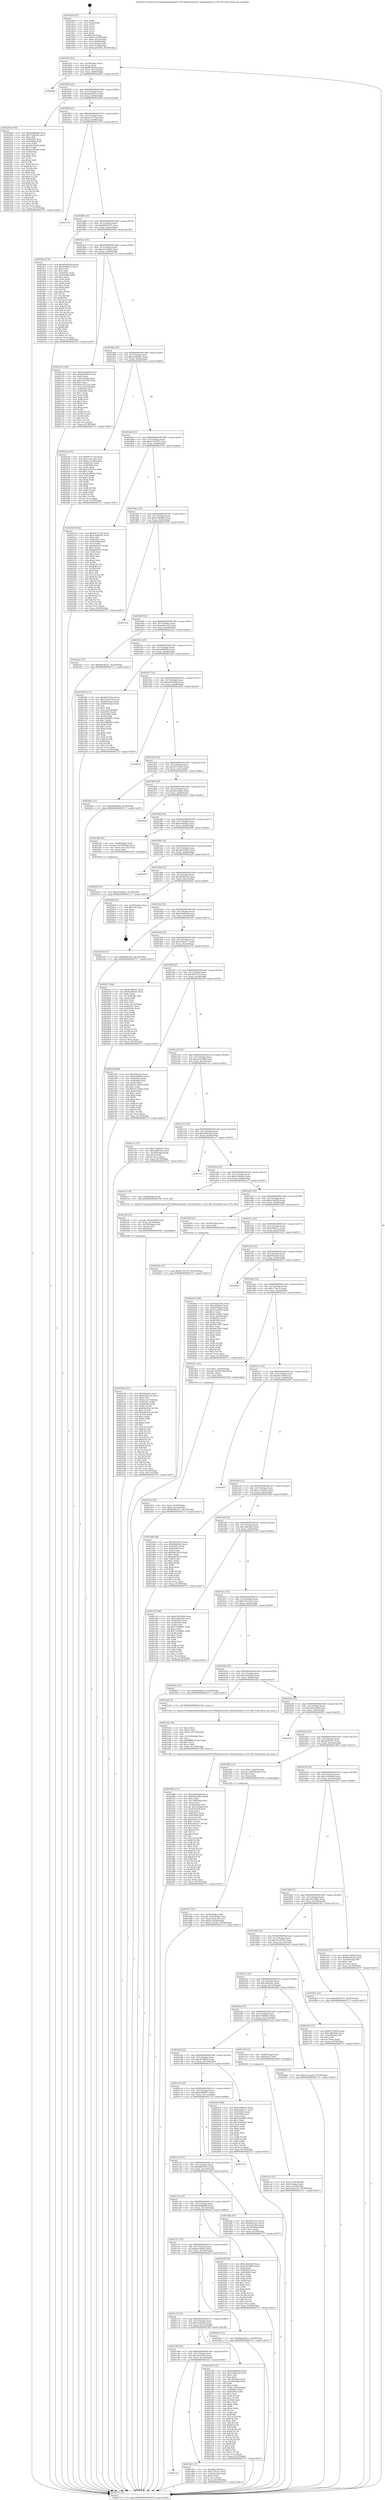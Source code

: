 digraph "0x401810" {
  label = "0x401810 (/mnt/c/Users/mathe/Desktop/tcc/POCII/binaries/extr_linuxfsufsufs.h_UFS_SB_Final-ollvm.out::main(0))"
  labelloc = "t"
  node[shape=record]

  Entry [label="",width=0.3,height=0.3,shape=circle,fillcolor=black,style=filled]
  "0x40183f" [label="{
     0x40183f [23]\l
     | [instrs]\l
     &nbsp;&nbsp;0x40183f \<+3\>: mov -0x78(%rbp),%eax\l
     &nbsp;&nbsp;0x401842 \<+2\>: mov %eax,%ecx\l
     &nbsp;&nbsp;0x401844 \<+6\>: sub $0x850d202e,%ecx\l
     &nbsp;&nbsp;0x40184a \<+3\>: mov %eax,-0x7c(%rbp)\l
     &nbsp;&nbsp;0x40184d \<+3\>: mov %ecx,-0x80(%rbp)\l
     &nbsp;&nbsp;0x401850 \<+6\>: je 000000000040268d \<main+0xe7d\>\l
  }"]
  "0x40268d" [label="{
     0x40268d\l
  }", style=dashed]
  "0x401856" [label="{
     0x401856 [25]\l
     | [instrs]\l
     &nbsp;&nbsp;0x401856 \<+5\>: jmp 000000000040185b \<main+0x4b\>\l
     &nbsp;&nbsp;0x40185b \<+3\>: mov -0x7c(%rbp),%eax\l
     &nbsp;&nbsp;0x40185e \<+5\>: sub $0x8da56221,%eax\l
     &nbsp;&nbsp;0x401863 \<+6\>: mov %eax,-0x84(%rbp)\l
     &nbsp;&nbsp;0x401869 \<+6\>: je 00000000004022b8 \<main+0xaa8\>\l
  }"]
  Exit [label="",width=0.3,height=0.3,shape=circle,fillcolor=black,style=filled,peripheries=2]
  "0x4022b8" [label="{
     0x4022b8 [144]\l
     | [instrs]\l
     &nbsp;&nbsp;0x4022b8 \<+5\>: mov $0xb2b80de9,%eax\l
     &nbsp;&nbsp;0x4022bd \<+5\>: mov $0x72a6ef3b,%ecx\l
     &nbsp;&nbsp;0x4022c2 \<+2\>: mov $0x1,%dl\l
     &nbsp;&nbsp;0x4022c4 \<+7\>: mov 0x40505c,%esi\l
     &nbsp;&nbsp;0x4022cb \<+7\>: mov 0x405060,%edi\l
     &nbsp;&nbsp;0x4022d2 \<+3\>: mov %esi,%r8d\l
     &nbsp;&nbsp;0x4022d5 \<+7\>: sub $0x2be58186,%r8d\l
     &nbsp;&nbsp;0x4022dc \<+4\>: sub $0x1,%r8d\l
     &nbsp;&nbsp;0x4022e0 \<+7\>: add $0x2be58186,%r8d\l
     &nbsp;&nbsp;0x4022e7 \<+4\>: imul %r8d,%esi\l
     &nbsp;&nbsp;0x4022eb \<+3\>: and $0x1,%esi\l
     &nbsp;&nbsp;0x4022ee \<+3\>: cmp $0x0,%esi\l
     &nbsp;&nbsp;0x4022f1 \<+4\>: sete %r9b\l
     &nbsp;&nbsp;0x4022f5 \<+3\>: cmp $0xa,%edi\l
     &nbsp;&nbsp;0x4022f8 \<+4\>: setl %r10b\l
     &nbsp;&nbsp;0x4022fc \<+3\>: mov %r9b,%r11b\l
     &nbsp;&nbsp;0x4022ff \<+4\>: xor $0xff,%r11b\l
     &nbsp;&nbsp;0x402303 \<+3\>: mov %r10b,%bl\l
     &nbsp;&nbsp;0x402306 \<+3\>: xor $0xff,%bl\l
     &nbsp;&nbsp;0x402309 \<+3\>: xor $0x0,%dl\l
     &nbsp;&nbsp;0x40230c \<+3\>: mov %r11b,%r14b\l
     &nbsp;&nbsp;0x40230f \<+4\>: and $0x0,%r14b\l
     &nbsp;&nbsp;0x402313 \<+3\>: and %dl,%r9b\l
     &nbsp;&nbsp;0x402316 \<+3\>: mov %bl,%r15b\l
     &nbsp;&nbsp;0x402319 \<+4\>: and $0x0,%r15b\l
     &nbsp;&nbsp;0x40231d \<+3\>: and %dl,%r10b\l
     &nbsp;&nbsp;0x402320 \<+3\>: or %r9b,%r14b\l
     &nbsp;&nbsp;0x402323 \<+3\>: or %r10b,%r15b\l
     &nbsp;&nbsp;0x402326 \<+3\>: xor %r15b,%r14b\l
     &nbsp;&nbsp;0x402329 \<+3\>: or %bl,%r11b\l
     &nbsp;&nbsp;0x40232c \<+4\>: xor $0xff,%r11b\l
     &nbsp;&nbsp;0x402330 \<+3\>: or $0x0,%dl\l
     &nbsp;&nbsp;0x402333 \<+3\>: and %dl,%r11b\l
     &nbsp;&nbsp;0x402336 \<+3\>: or %r11b,%r14b\l
     &nbsp;&nbsp;0x402339 \<+4\>: test $0x1,%r14b\l
     &nbsp;&nbsp;0x40233d \<+3\>: cmovne %ecx,%eax\l
     &nbsp;&nbsp;0x402340 \<+3\>: mov %eax,-0x78(%rbp)\l
     &nbsp;&nbsp;0x402343 \<+5\>: jmp 0000000000402737 \<main+0xf27\>\l
  }"]
  "0x40186f" [label="{
     0x40186f [25]\l
     | [instrs]\l
     &nbsp;&nbsp;0x40186f \<+5\>: jmp 0000000000401874 \<main+0x64\>\l
     &nbsp;&nbsp;0x401874 \<+3\>: mov -0x7c(%rbp),%eax\l
     &nbsp;&nbsp;0x401877 \<+5\>: sub $0x9012710a,%eax\l
     &nbsp;&nbsp;0x40187c \<+6\>: mov %eax,-0x88(%rbp)\l
     &nbsp;&nbsp;0x401882 \<+6\>: je 0000000000402729 \<main+0xf19\>\l
  }"]
  "0x4024eb" [label="{
     0x4024eb [12]\l
     | [instrs]\l
     &nbsp;&nbsp;0x4024eb \<+7\>: movl $0xb1762753,-0x78(%rbp)\l
     &nbsp;&nbsp;0x4024f2 \<+5\>: jmp 0000000000402737 \<main+0xf27\>\l
  }"]
  "0x402729" [label="{
     0x402729\l
  }", style=dashed]
  "0x401888" [label="{
     0x401888 [25]\l
     | [instrs]\l
     &nbsp;&nbsp;0x401888 \<+5\>: jmp 000000000040188d \<main+0x7d\>\l
     &nbsp;&nbsp;0x40188d \<+3\>: mov -0x7c(%rbp),%eax\l
     &nbsp;&nbsp;0x401890 \<+5\>: sub $0x96859737,%eax\l
     &nbsp;&nbsp;0x401895 \<+6\>: mov %eax,-0x8c(%rbp)\l
     &nbsp;&nbsp;0x40189b \<+6\>: je 0000000000401fbd \<main+0x7ad\>\l
  }"]
  "0x40240f" [label="{
     0x40240f [12]\l
     | [instrs]\l
     &nbsp;&nbsp;0x40240f \<+7\>: movl $0x5910fbb2,-0x78(%rbp)\l
     &nbsp;&nbsp;0x402416 \<+5\>: jmp 0000000000402737 \<main+0xf27\>\l
  }"]
  "0x401fbd" [label="{
     0x401fbd [134]\l
     | [instrs]\l
     &nbsp;&nbsp;0x401fbd \<+5\>: mov $0x850d202e,%eax\l
     &nbsp;&nbsp;0x401fc2 \<+5\>: mov $0xfc946e21,%ecx\l
     &nbsp;&nbsp;0x401fc7 \<+2\>: mov $0x1,%dl\l
     &nbsp;&nbsp;0x401fc9 \<+2\>: xor %esi,%esi\l
     &nbsp;&nbsp;0x401fcb \<+7\>: mov 0x40505c,%edi\l
     &nbsp;&nbsp;0x401fd2 \<+8\>: mov 0x405060,%r8d\l
     &nbsp;&nbsp;0x401fda \<+3\>: sub $0x1,%esi\l
     &nbsp;&nbsp;0x401fdd \<+3\>: mov %edi,%r9d\l
     &nbsp;&nbsp;0x401fe0 \<+3\>: add %esi,%r9d\l
     &nbsp;&nbsp;0x401fe3 \<+4\>: imul %r9d,%edi\l
     &nbsp;&nbsp;0x401fe7 \<+3\>: and $0x1,%edi\l
     &nbsp;&nbsp;0x401fea \<+3\>: cmp $0x0,%edi\l
     &nbsp;&nbsp;0x401fed \<+4\>: sete %r10b\l
     &nbsp;&nbsp;0x401ff1 \<+4\>: cmp $0xa,%r8d\l
     &nbsp;&nbsp;0x401ff5 \<+4\>: setl %r11b\l
     &nbsp;&nbsp;0x401ff9 \<+3\>: mov %r10b,%bl\l
     &nbsp;&nbsp;0x401ffc \<+3\>: xor $0xff,%bl\l
     &nbsp;&nbsp;0x401fff \<+3\>: mov %r11b,%r14b\l
     &nbsp;&nbsp;0x402002 \<+4\>: xor $0xff,%r14b\l
     &nbsp;&nbsp;0x402006 \<+3\>: xor $0x1,%dl\l
     &nbsp;&nbsp;0x402009 \<+3\>: mov %bl,%r15b\l
     &nbsp;&nbsp;0x40200c \<+4\>: and $0xff,%r15b\l
     &nbsp;&nbsp;0x402010 \<+3\>: and %dl,%r10b\l
     &nbsp;&nbsp;0x402013 \<+3\>: mov %r14b,%r12b\l
     &nbsp;&nbsp;0x402016 \<+4\>: and $0xff,%r12b\l
     &nbsp;&nbsp;0x40201a \<+3\>: and %dl,%r11b\l
     &nbsp;&nbsp;0x40201d \<+3\>: or %r10b,%r15b\l
     &nbsp;&nbsp;0x402020 \<+3\>: or %r11b,%r12b\l
     &nbsp;&nbsp;0x402023 \<+3\>: xor %r12b,%r15b\l
     &nbsp;&nbsp;0x402026 \<+3\>: or %r14b,%bl\l
     &nbsp;&nbsp;0x402029 \<+3\>: xor $0xff,%bl\l
     &nbsp;&nbsp;0x40202c \<+3\>: or $0x1,%dl\l
     &nbsp;&nbsp;0x40202f \<+2\>: and %dl,%bl\l
     &nbsp;&nbsp;0x402031 \<+3\>: or %bl,%r15b\l
     &nbsp;&nbsp;0x402034 \<+4\>: test $0x1,%r15b\l
     &nbsp;&nbsp;0x402038 \<+3\>: cmovne %ecx,%eax\l
     &nbsp;&nbsp;0x40203b \<+3\>: mov %eax,-0x78(%rbp)\l
     &nbsp;&nbsp;0x40203e \<+5\>: jmp 0000000000402737 \<main+0xf27\>\l
  }"]
  "0x4018a1" [label="{
     0x4018a1 [25]\l
     | [instrs]\l
     &nbsp;&nbsp;0x4018a1 \<+5\>: jmp 00000000004018a6 \<main+0x96\>\l
     &nbsp;&nbsp;0x4018a6 \<+3\>: mov -0x7c(%rbp),%eax\l
     &nbsp;&nbsp;0x4018a9 \<+5\>: sub $0xa0a79bb4,%eax\l
     &nbsp;&nbsp;0x4018ae \<+6\>: mov %eax,-0x90(%rbp)\l
     &nbsp;&nbsp;0x4018b4 \<+6\>: je 000000000040211b \<main+0x90b\>\l
  }"]
  "0x40220b" [label="{
     0x40220b [161]\l
     | [instrs]\l
     &nbsp;&nbsp;0x40220b \<+5\>: mov $0x950ea4c,%esi\l
     &nbsp;&nbsp;0x402210 \<+5\>: mov $0xbe60cce5,%ecx\l
     &nbsp;&nbsp;0x402215 \<+2\>: mov $0x1,%dl\l
     &nbsp;&nbsp;0x402217 \<+7\>: movl $0x0,-0x74(%rbp)\l
     &nbsp;&nbsp;0x40221e \<+8\>: mov 0x40505c,%r8d\l
     &nbsp;&nbsp;0x402226 \<+8\>: mov 0x405060,%r9d\l
     &nbsp;&nbsp;0x40222e \<+3\>: mov %r8d,%r10d\l
     &nbsp;&nbsp;0x402231 \<+7\>: sub $0xb90c95e,%r10d\l
     &nbsp;&nbsp;0x402238 \<+4\>: sub $0x1,%r10d\l
     &nbsp;&nbsp;0x40223c \<+7\>: add $0xb90c95e,%r10d\l
     &nbsp;&nbsp;0x402243 \<+4\>: imul %r10d,%r8d\l
     &nbsp;&nbsp;0x402247 \<+4\>: and $0x1,%r8d\l
     &nbsp;&nbsp;0x40224b \<+4\>: cmp $0x0,%r8d\l
     &nbsp;&nbsp;0x40224f \<+4\>: sete %r11b\l
     &nbsp;&nbsp;0x402253 \<+4\>: cmp $0xa,%r9d\l
     &nbsp;&nbsp;0x402257 \<+3\>: setl %bl\l
     &nbsp;&nbsp;0x40225a \<+3\>: mov %r11b,%r14b\l
     &nbsp;&nbsp;0x40225d \<+4\>: xor $0xff,%r14b\l
     &nbsp;&nbsp;0x402261 \<+3\>: mov %bl,%r15b\l
     &nbsp;&nbsp;0x402264 \<+4\>: xor $0xff,%r15b\l
     &nbsp;&nbsp;0x402268 \<+3\>: xor $0x1,%dl\l
     &nbsp;&nbsp;0x40226b \<+3\>: mov %r14b,%r12b\l
     &nbsp;&nbsp;0x40226e \<+4\>: and $0xff,%r12b\l
     &nbsp;&nbsp;0x402272 \<+3\>: and %dl,%r11b\l
     &nbsp;&nbsp;0x402275 \<+3\>: mov %r15b,%r13b\l
     &nbsp;&nbsp;0x402278 \<+4\>: and $0xff,%r13b\l
     &nbsp;&nbsp;0x40227c \<+2\>: and %dl,%bl\l
     &nbsp;&nbsp;0x40227e \<+3\>: or %r11b,%r12b\l
     &nbsp;&nbsp;0x402281 \<+3\>: or %bl,%r13b\l
     &nbsp;&nbsp;0x402284 \<+3\>: xor %r13b,%r12b\l
     &nbsp;&nbsp;0x402287 \<+3\>: or %r15b,%r14b\l
     &nbsp;&nbsp;0x40228a \<+4\>: xor $0xff,%r14b\l
     &nbsp;&nbsp;0x40228e \<+3\>: or $0x1,%dl\l
     &nbsp;&nbsp;0x402291 \<+3\>: and %dl,%r14b\l
     &nbsp;&nbsp;0x402294 \<+3\>: or %r14b,%r12b\l
     &nbsp;&nbsp;0x402297 \<+4\>: test $0x1,%r12b\l
     &nbsp;&nbsp;0x40229b \<+3\>: cmovne %ecx,%esi\l
     &nbsp;&nbsp;0x40229e \<+3\>: mov %esi,-0x78(%rbp)\l
     &nbsp;&nbsp;0x4022a1 \<+6\>: mov %eax,-0x13c(%rbp)\l
     &nbsp;&nbsp;0x4022a7 \<+5\>: jmp 0000000000402737 \<main+0xf27\>\l
  }"]
  "0x40211b" [label="{
     0x40211b [104]\l
     | [instrs]\l
     &nbsp;&nbsp;0x40211b \<+5\>: mov $0xd3a36eb9,%eax\l
     &nbsp;&nbsp;0x402120 \<+5\>: mov $0xdc49f4c8,%ecx\l
     &nbsp;&nbsp;0x402125 \<+2\>: xor %edx,%edx\l
     &nbsp;&nbsp;0x402127 \<+3\>: mov -0x5c(%rbp),%esi\l
     &nbsp;&nbsp;0x40212a \<+6\>: sub $0xa525135a,%esi\l
     &nbsp;&nbsp;0x402130 \<+3\>: add $0x1,%esi\l
     &nbsp;&nbsp;0x402133 \<+6\>: add $0xa525135a,%esi\l
     &nbsp;&nbsp;0x402139 \<+3\>: mov %esi,-0x5c(%rbp)\l
     &nbsp;&nbsp;0x40213c \<+7\>: mov 0x40505c,%esi\l
     &nbsp;&nbsp;0x402143 \<+7\>: mov 0x405060,%edi\l
     &nbsp;&nbsp;0x40214a \<+3\>: sub $0x1,%edx\l
     &nbsp;&nbsp;0x40214d \<+3\>: mov %esi,%r8d\l
     &nbsp;&nbsp;0x402150 \<+3\>: add %edx,%r8d\l
     &nbsp;&nbsp;0x402153 \<+4\>: imul %r8d,%esi\l
     &nbsp;&nbsp;0x402157 \<+3\>: and $0x1,%esi\l
     &nbsp;&nbsp;0x40215a \<+3\>: cmp $0x0,%esi\l
     &nbsp;&nbsp;0x40215d \<+4\>: sete %r9b\l
     &nbsp;&nbsp;0x402161 \<+3\>: cmp $0xa,%edi\l
     &nbsp;&nbsp;0x402164 \<+4\>: setl %r10b\l
     &nbsp;&nbsp;0x402168 \<+3\>: mov %r9b,%r11b\l
     &nbsp;&nbsp;0x40216b \<+3\>: and %r10b,%r11b\l
     &nbsp;&nbsp;0x40216e \<+3\>: xor %r10b,%r9b\l
     &nbsp;&nbsp;0x402171 \<+3\>: or %r9b,%r11b\l
     &nbsp;&nbsp;0x402174 \<+4\>: test $0x1,%r11b\l
     &nbsp;&nbsp;0x402178 \<+3\>: cmovne %ecx,%eax\l
     &nbsp;&nbsp;0x40217b \<+3\>: mov %eax,-0x78(%rbp)\l
     &nbsp;&nbsp;0x40217e \<+5\>: jmp 0000000000402737 \<main+0xf27\>\l
  }"]
  "0x4018ba" [label="{
     0x4018ba [25]\l
     | [instrs]\l
     &nbsp;&nbsp;0x4018ba \<+5\>: jmp 00000000004018bf \<main+0xaf\>\l
     &nbsp;&nbsp;0x4018bf \<+3\>: mov -0x7c(%rbp),%eax\l
     &nbsp;&nbsp;0x4018c2 \<+5\>: sub $0xa3a46461,%eax\l
     &nbsp;&nbsp;0x4018c7 \<+6\>: mov %eax,-0x94(%rbp)\l
     &nbsp;&nbsp;0x4018cd \<+6\>: je 00000000004025a4 \<main+0xd94\>\l
  }"]
  "0x4021f0" [label="{
     0x4021f0 [27]\l
     | [instrs]\l
     &nbsp;&nbsp;0x4021f0 \<+10\>: movabs $0x4030b6,%rdi\l
     &nbsp;&nbsp;0x4021fa \<+4\>: mov %rax,-0x70(%rbp)\l
     &nbsp;&nbsp;0x4021fe \<+4\>: mov -0x70(%rbp),%rax\l
     &nbsp;&nbsp;0x402202 \<+2\>: mov (%rax),%esi\l
     &nbsp;&nbsp;0x402204 \<+2\>: mov $0x0,%al\l
     &nbsp;&nbsp;0x402206 \<+5\>: call 0000000000401040 \<printf@plt\>\l
     | [calls]\l
     &nbsp;&nbsp;0x401040 \{1\} (unknown)\l
  }"]
  "0x4025a4" [label="{
     0x4025a4 [95]\l
     | [instrs]\l
     &nbsp;&nbsp;0x4025a4 \<+5\>: mov $0x9012710a,%eax\l
     &nbsp;&nbsp;0x4025a9 \<+5\>: mov $0x1c0c15a5,%ecx\l
     &nbsp;&nbsp;0x4025ae \<+7\>: movl $0x0,-0x38(%rbp)\l
     &nbsp;&nbsp;0x4025b5 \<+7\>: mov 0x40505c,%edx\l
     &nbsp;&nbsp;0x4025bc \<+7\>: mov 0x405060,%esi\l
     &nbsp;&nbsp;0x4025c3 \<+2\>: mov %edx,%edi\l
     &nbsp;&nbsp;0x4025c5 \<+6\>: add $0xea18971a,%edi\l
     &nbsp;&nbsp;0x4025cb \<+3\>: sub $0x1,%edi\l
     &nbsp;&nbsp;0x4025ce \<+6\>: sub $0xea18971a,%edi\l
     &nbsp;&nbsp;0x4025d4 \<+3\>: imul %edi,%edx\l
     &nbsp;&nbsp;0x4025d7 \<+3\>: and $0x1,%edx\l
     &nbsp;&nbsp;0x4025da \<+3\>: cmp $0x0,%edx\l
     &nbsp;&nbsp;0x4025dd \<+4\>: sete %r8b\l
     &nbsp;&nbsp;0x4025e1 \<+3\>: cmp $0xa,%esi\l
     &nbsp;&nbsp;0x4025e4 \<+4\>: setl %r9b\l
     &nbsp;&nbsp;0x4025e8 \<+3\>: mov %r8b,%r10b\l
     &nbsp;&nbsp;0x4025eb \<+3\>: and %r9b,%r10b\l
     &nbsp;&nbsp;0x4025ee \<+3\>: xor %r9b,%r8b\l
     &nbsp;&nbsp;0x4025f1 \<+3\>: or %r8b,%r10b\l
     &nbsp;&nbsp;0x4025f4 \<+4\>: test $0x1,%r10b\l
     &nbsp;&nbsp;0x4025f8 \<+3\>: cmovne %ecx,%eax\l
     &nbsp;&nbsp;0x4025fb \<+3\>: mov %eax,-0x78(%rbp)\l
     &nbsp;&nbsp;0x4025fe \<+5\>: jmp 0000000000402737 \<main+0xf27\>\l
  }"]
  "0x4018d3" [label="{
     0x4018d3 [25]\l
     | [instrs]\l
     &nbsp;&nbsp;0x4018d3 \<+5\>: jmp 00000000004018d8 \<main+0xc8\>\l
     &nbsp;&nbsp;0x4018d8 \<+3\>: mov -0x7c(%rbp),%eax\l
     &nbsp;&nbsp;0x4018db \<+5\>: sub $0xb1762753,%eax\l
     &nbsp;&nbsp;0x4018e0 \<+6\>: mov %eax,-0x98(%rbp)\l
     &nbsp;&nbsp;0x4018e6 \<+6\>: je 0000000000402514 \<main+0xd04\>\l
  }"]
  "0x401f06" [label="{
     0x401f06 [171]\l
     | [instrs]\l
     &nbsp;&nbsp;0x401f06 \<+5\>: mov $0xd3043484,%ecx\l
     &nbsp;&nbsp;0x401f0b \<+5\>: mov $0x346149b3,%edx\l
     &nbsp;&nbsp;0x401f10 \<+3\>: mov $0x1,%dil\l
     &nbsp;&nbsp;0x401f13 \<+6\>: mov -0x138(%rbp),%esi\l
     &nbsp;&nbsp;0x401f19 \<+3\>: imul %eax,%esi\l
     &nbsp;&nbsp;0x401f1c \<+4\>: mov -0x58(%rbp),%r8\l
     &nbsp;&nbsp;0x401f20 \<+4\>: movslq -0x5c(%rbp),%r9\l
     &nbsp;&nbsp;0x401f24 \<+4\>: mov (%r8,%r9,8),%r8\l
     &nbsp;&nbsp;0x401f28 \<+3\>: mov %esi,(%r8)\l
     &nbsp;&nbsp;0x401f2b \<+7\>: mov 0x40505c,%eax\l
     &nbsp;&nbsp;0x401f32 \<+7\>: mov 0x405060,%esi\l
     &nbsp;&nbsp;0x401f39 \<+3\>: mov %eax,%r10d\l
     &nbsp;&nbsp;0x401f3c \<+7\>: add $0xee6cfcc7,%r10d\l
     &nbsp;&nbsp;0x401f43 \<+4\>: sub $0x1,%r10d\l
     &nbsp;&nbsp;0x401f47 \<+7\>: sub $0xee6cfcc7,%r10d\l
     &nbsp;&nbsp;0x401f4e \<+4\>: imul %r10d,%eax\l
     &nbsp;&nbsp;0x401f52 \<+3\>: and $0x1,%eax\l
     &nbsp;&nbsp;0x401f55 \<+3\>: cmp $0x0,%eax\l
     &nbsp;&nbsp;0x401f58 \<+4\>: sete %r11b\l
     &nbsp;&nbsp;0x401f5c \<+3\>: cmp $0xa,%esi\l
     &nbsp;&nbsp;0x401f5f \<+3\>: setl %bl\l
     &nbsp;&nbsp;0x401f62 \<+3\>: mov %r11b,%r14b\l
     &nbsp;&nbsp;0x401f65 \<+4\>: xor $0xff,%r14b\l
     &nbsp;&nbsp;0x401f69 \<+3\>: mov %bl,%r15b\l
     &nbsp;&nbsp;0x401f6c \<+4\>: xor $0xff,%r15b\l
     &nbsp;&nbsp;0x401f70 \<+4\>: xor $0x1,%dil\l
     &nbsp;&nbsp;0x401f74 \<+3\>: mov %r14b,%r12b\l
     &nbsp;&nbsp;0x401f77 \<+4\>: and $0xff,%r12b\l
     &nbsp;&nbsp;0x401f7b \<+3\>: and %dil,%r11b\l
     &nbsp;&nbsp;0x401f7e \<+3\>: mov %r15b,%r13b\l
     &nbsp;&nbsp;0x401f81 \<+4\>: and $0xff,%r13b\l
     &nbsp;&nbsp;0x401f85 \<+3\>: and %dil,%bl\l
     &nbsp;&nbsp;0x401f88 \<+3\>: or %r11b,%r12b\l
     &nbsp;&nbsp;0x401f8b \<+3\>: or %bl,%r13b\l
     &nbsp;&nbsp;0x401f8e \<+3\>: xor %r13b,%r12b\l
     &nbsp;&nbsp;0x401f91 \<+3\>: or %r15b,%r14b\l
     &nbsp;&nbsp;0x401f94 \<+4\>: xor $0xff,%r14b\l
     &nbsp;&nbsp;0x401f98 \<+4\>: or $0x1,%dil\l
     &nbsp;&nbsp;0x401f9c \<+3\>: and %dil,%r14b\l
     &nbsp;&nbsp;0x401f9f \<+3\>: or %r14b,%r12b\l
     &nbsp;&nbsp;0x401fa2 \<+4\>: test $0x1,%r12b\l
     &nbsp;&nbsp;0x401fa6 \<+3\>: cmovne %edx,%ecx\l
     &nbsp;&nbsp;0x401fa9 \<+3\>: mov %ecx,-0x78(%rbp)\l
     &nbsp;&nbsp;0x401fac \<+5\>: jmp 0000000000402737 \<main+0xf27\>\l
  }"]
  "0x402514" [label="{
     0x402514 [144]\l
     | [instrs]\l
     &nbsp;&nbsp;0x402514 \<+5\>: mov $0x9012710a,%eax\l
     &nbsp;&nbsp;0x402519 \<+5\>: mov $0xa3a46461,%ecx\l
     &nbsp;&nbsp;0x40251e \<+2\>: mov $0x1,%dl\l
     &nbsp;&nbsp;0x402520 \<+7\>: mov 0x40505c,%esi\l
     &nbsp;&nbsp;0x402527 \<+7\>: mov 0x405060,%edi\l
     &nbsp;&nbsp;0x40252e \<+3\>: mov %esi,%r8d\l
     &nbsp;&nbsp;0x402531 \<+7\>: sub $0x66e05f15,%r8d\l
     &nbsp;&nbsp;0x402538 \<+4\>: sub $0x1,%r8d\l
     &nbsp;&nbsp;0x40253c \<+7\>: add $0x66e05f15,%r8d\l
     &nbsp;&nbsp;0x402543 \<+4\>: imul %r8d,%esi\l
     &nbsp;&nbsp;0x402547 \<+3\>: and $0x1,%esi\l
     &nbsp;&nbsp;0x40254a \<+3\>: cmp $0x0,%esi\l
     &nbsp;&nbsp;0x40254d \<+4\>: sete %r9b\l
     &nbsp;&nbsp;0x402551 \<+3\>: cmp $0xa,%edi\l
     &nbsp;&nbsp;0x402554 \<+4\>: setl %r10b\l
     &nbsp;&nbsp;0x402558 \<+3\>: mov %r9b,%r11b\l
     &nbsp;&nbsp;0x40255b \<+4\>: xor $0xff,%r11b\l
     &nbsp;&nbsp;0x40255f \<+3\>: mov %r10b,%bl\l
     &nbsp;&nbsp;0x402562 \<+3\>: xor $0xff,%bl\l
     &nbsp;&nbsp;0x402565 \<+3\>: xor $0x1,%dl\l
     &nbsp;&nbsp;0x402568 \<+3\>: mov %r11b,%r14b\l
     &nbsp;&nbsp;0x40256b \<+4\>: and $0xff,%r14b\l
     &nbsp;&nbsp;0x40256f \<+3\>: and %dl,%r9b\l
     &nbsp;&nbsp;0x402572 \<+3\>: mov %bl,%r15b\l
     &nbsp;&nbsp;0x402575 \<+4\>: and $0xff,%r15b\l
     &nbsp;&nbsp;0x402579 \<+3\>: and %dl,%r10b\l
     &nbsp;&nbsp;0x40257c \<+3\>: or %r9b,%r14b\l
     &nbsp;&nbsp;0x40257f \<+3\>: or %r10b,%r15b\l
     &nbsp;&nbsp;0x402582 \<+3\>: xor %r15b,%r14b\l
     &nbsp;&nbsp;0x402585 \<+3\>: or %bl,%r11b\l
     &nbsp;&nbsp;0x402588 \<+4\>: xor $0xff,%r11b\l
     &nbsp;&nbsp;0x40258c \<+3\>: or $0x1,%dl\l
     &nbsp;&nbsp;0x40258f \<+3\>: and %dl,%r11b\l
     &nbsp;&nbsp;0x402592 \<+3\>: or %r11b,%r14b\l
     &nbsp;&nbsp;0x402595 \<+4\>: test $0x1,%r14b\l
     &nbsp;&nbsp;0x402599 \<+3\>: cmovne %ecx,%eax\l
     &nbsp;&nbsp;0x40259c \<+3\>: mov %eax,-0x78(%rbp)\l
     &nbsp;&nbsp;0x40259f \<+5\>: jmp 0000000000402737 \<main+0xf27\>\l
  }"]
  "0x4018ec" [label="{
     0x4018ec [25]\l
     | [instrs]\l
     &nbsp;&nbsp;0x4018ec \<+5\>: jmp 00000000004018f1 \<main+0xe1\>\l
     &nbsp;&nbsp;0x4018f1 \<+3\>: mov -0x7c(%rbp),%eax\l
     &nbsp;&nbsp;0x4018f4 \<+5\>: sub $0xb2b80de9,%eax\l
     &nbsp;&nbsp;0x4018f9 \<+6\>: mov %eax,-0x9c(%rbp)\l
     &nbsp;&nbsp;0x4018ff \<+6\>: je 0000000000402704 \<main+0xef4\>\l
  }"]
  "0x401eda" [label="{
     0x401eda [44]\l
     | [instrs]\l
     &nbsp;&nbsp;0x401eda \<+2\>: xor %ecx,%ecx\l
     &nbsp;&nbsp;0x401edc \<+5\>: mov $0x2,%edx\l
     &nbsp;&nbsp;0x401ee1 \<+6\>: mov %edx,-0x134(%rbp)\l
     &nbsp;&nbsp;0x401ee7 \<+1\>: cltd\l
     &nbsp;&nbsp;0x401ee8 \<+6\>: mov -0x134(%rbp),%esi\l
     &nbsp;&nbsp;0x401eee \<+2\>: idiv %esi\l
     &nbsp;&nbsp;0x401ef0 \<+6\>: imul $0xfffffffe,%edx,%edx\l
     &nbsp;&nbsp;0x401ef6 \<+3\>: sub $0x1,%ecx\l
     &nbsp;&nbsp;0x401ef9 \<+2\>: sub %ecx,%edx\l
     &nbsp;&nbsp;0x401efb \<+6\>: mov %edx,-0x138(%rbp)\l
     &nbsp;&nbsp;0x401f01 \<+5\>: call 0000000000401160 \<next_i\>\l
     | [calls]\l
     &nbsp;&nbsp;0x401160 \{1\} (/mnt/c/Users/mathe/Desktop/tcc/POCII/binaries/extr_linuxfsufsufs.h_UFS_SB_Final-ollvm.out::next_i)\l
  }"]
  "0x402704" [label="{
     0x402704\l
  }", style=dashed]
  "0x401905" [label="{
     0x401905 [25]\l
     | [instrs]\l
     &nbsp;&nbsp;0x401905 \<+5\>: jmp 000000000040190a \<main+0xfa\>\l
     &nbsp;&nbsp;0x40190a \<+3\>: mov -0x7c(%rbp),%eax\l
     &nbsp;&nbsp;0x40190d \<+5\>: sub $0xbe60cce5,%eax\l
     &nbsp;&nbsp;0x401912 \<+6\>: mov %eax,-0xa0(%rbp)\l
     &nbsp;&nbsp;0x401918 \<+6\>: je 00000000004022ac \<main+0xa9c\>\l
  }"]
  "0x401d7c" [label="{
     0x401d7c [31]\l
     | [instrs]\l
     &nbsp;&nbsp;0x401d7c \<+4\>: mov -0x58(%rbp),%rdi\l
     &nbsp;&nbsp;0x401d80 \<+4\>: movslq -0x5c(%rbp),%rcx\l
     &nbsp;&nbsp;0x401d84 \<+4\>: mov %rax,(%rdi,%rcx,8)\l
     &nbsp;&nbsp;0x401d88 \<+7\>: movl $0x0,-0x64(%rbp)\l
     &nbsp;&nbsp;0x401d8f \<+7\>: movl $0x15c5aa63,-0x78(%rbp)\l
     &nbsp;&nbsp;0x401d96 \<+5\>: jmp 0000000000402737 \<main+0xf27\>\l
  }"]
  "0x4022ac" [label="{
     0x4022ac [12]\l
     | [instrs]\l
     &nbsp;&nbsp;0x4022ac \<+7\>: movl $0x8da56221,-0x78(%rbp)\l
     &nbsp;&nbsp;0x4022b3 \<+5\>: jmp 0000000000402737 \<main+0xf27\>\l
  }"]
  "0x40191e" [label="{
     0x40191e [25]\l
     | [instrs]\l
     &nbsp;&nbsp;0x40191e \<+5\>: jmp 0000000000401923 \<main+0x113\>\l
     &nbsp;&nbsp;0x401923 \<+3\>: mov -0x7c(%rbp),%eax\l
     &nbsp;&nbsp;0x401926 \<+5\>: sub $0xc0b0fd3e,%eax\l
     &nbsp;&nbsp;0x40192b \<+6\>: mov %eax,-0xa4(%rbp)\l
     &nbsp;&nbsp;0x401931 \<+6\>: je 0000000000401df3 \<main+0x5e3\>\l
  }"]
  "0x401d33" [label="{
     0x401d33 [23]\l
     | [instrs]\l
     &nbsp;&nbsp;0x401d33 \<+4\>: mov %rax,-0x58(%rbp)\l
     &nbsp;&nbsp;0x401d37 \<+7\>: movl $0x0,-0x5c(%rbp)\l
     &nbsp;&nbsp;0x401d3e \<+7\>: movl $0x66b81813,-0x78(%rbp)\l
     &nbsp;&nbsp;0x401d45 \<+5\>: jmp 0000000000402737 \<main+0xf27\>\l
  }"]
  "0x401df3" [label="{
     0x401df3 [111]\l
     | [instrs]\l
     &nbsp;&nbsp;0x401df3 \<+5\>: mov $0xd631054c,%eax\l
     &nbsp;&nbsp;0x401df8 \<+5\>: mov $0x35a30700,%ecx\l
     &nbsp;&nbsp;0x401dfd \<+3\>: mov -0x64(%rbp),%edx\l
     &nbsp;&nbsp;0x401e00 \<+3\>: cmp -0x60(%rbp),%edx\l
     &nbsp;&nbsp;0x401e03 \<+4\>: setl %sil\l
     &nbsp;&nbsp;0x401e07 \<+4\>: and $0x1,%sil\l
     &nbsp;&nbsp;0x401e0b \<+4\>: mov %sil,-0x2a(%rbp)\l
     &nbsp;&nbsp;0x401e0f \<+7\>: mov 0x40505c,%edx\l
     &nbsp;&nbsp;0x401e16 \<+7\>: mov 0x405060,%edi\l
     &nbsp;&nbsp;0x401e1d \<+3\>: mov %edx,%r8d\l
     &nbsp;&nbsp;0x401e20 \<+7\>: add $0x198bdf91,%r8d\l
     &nbsp;&nbsp;0x401e27 \<+4\>: sub $0x1,%r8d\l
     &nbsp;&nbsp;0x401e2b \<+7\>: sub $0x198bdf91,%r8d\l
     &nbsp;&nbsp;0x401e32 \<+4\>: imul %r8d,%edx\l
     &nbsp;&nbsp;0x401e36 \<+3\>: and $0x1,%edx\l
     &nbsp;&nbsp;0x401e39 \<+3\>: cmp $0x0,%edx\l
     &nbsp;&nbsp;0x401e3c \<+4\>: sete %sil\l
     &nbsp;&nbsp;0x401e40 \<+3\>: cmp $0xa,%edi\l
     &nbsp;&nbsp;0x401e43 \<+4\>: setl %r9b\l
     &nbsp;&nbsp;0x401e47 \<+3\>: mov %sil,%r10b\l
     &nbsp;&nbsp;0x401e4a \<+3\>: and %r9b,%r10b\l
     &nbsp;&nbsp;0x401e4d \<+3\>: xor %r9b,%sil\l
     &nbsp;&nbsp;0x401e50 \<+3\>: or %sil,%r10b\l
     &nbsp;&nbsp;0x401e53 \<+4\>: test $0x1,%r10b\l
     &nbsp;&nbsp;0x401e57 \<+3\>: cmovne %ecx,%eax\l
     &nbsp;&nbsp;0x401e5a \<+3\>: mov %eax,-0x78(%rbp)\l
     &nbsp;&nbsp;0x401e5d \<+5\>: jmp 0000000000402737 \<main+0xf27\>\l
  }"]
  "0x401937" [label="{
     0x401937 [25]\l
     | [instrs]\l
     &nbsp;&nbsp;0x401937 \<+5\>: jmp 000000000040193c \<main+0x12c\>\l
     &nbsp;&nbsp;0x40193c \<+3\>: mov -0x7c(%rbp),%eax\l
     &nbsp;&nbsp;0x40193f \<+5\>: sub $0xd3043484,%eax\l
     &nbsp;&nbsp;0x401944 \<+6\>: mov %eax,-0xa8(%rbp)\l
     &nbsp;&nbsp;0x40194a \<+6\>: je 0000000000402630 \<main+0xe20\>\l
  }"]
  "0x401ca2" [label="{
     0x401ca2\l
  }", style=dashed]
  "0x402630" [label="{
     0x402630\l
  }", style=dashed]
  "0x401950" [label="{
     0x401950 [25]\l
     | [instrs]\l
     &nbsp;&nbsp;0x401950 \<+5\>: jmp 0000000000401955 \<main+0x145\>\l
     &nbsp;&nbsp;0x401955 \<+3\>: mov -0x7c(%rbp),%eax\l
     &nbsp;&nbsp;0x401958 \<+5\>: sub $0xd327da36,%eax\l
     &nbsp;&nbsp;0x40195d \<+6\>: mov %eax,-0xac(%rbp)\l
     &nbsp;&nbsp;0x401963 \<+6\>: je 00000000004020bc \<main+0x8ac\>\l
  }"]
  "0x401d01" [label="{
     0x401d01 [27]\l
     | [instrs]\l
     &nbsp;&nbsp;0x401d01 \<+5\>: mov $0xdbe159f,%eax\l
     &nbsp;&nbsp;0x401d06 \<+5\>: mov $0xc776e12,%ecx\l
     &nbsp;&nbsp;0x401d0b \<+3\>: mov -0x30(%rbp),%edx\l
     &nbsp;&nbsp;0x401d0e \<+3\>: cmp $0x0,%edx\l
     &nbsp;&nbsp;0x401d11 \<+3\>: cmove %ecx,%eax\l
     &nbsp;&nbsp;0x401d14 \<+3\>: mov %eax,-0x78(%rbp)\l
     &nbsp;&nbsp;0x401d17 \<+5\>: jmp 0000000000402737 \<main+0xf27\>\l
  }"]
  "0x4020bc" [label="{
     0x4020bc [12]\l
     | [instrs]\l
     &nbsp;&nbsp;0x4020bc \<+7\>: movl $0x69d864f8,-0x78(%rbp)\l
     &nbsp;&nbsp;0x4020c3 \<+5\>: jmp 0000000000402737 \<main+0xf27\>\l
  }"]
  "0x401969" [label="{
     0x401969 [25]\l
     | [instrs]\l
     &nbsp;&nbsp;0x401969 \<+5\>: jmp 000000000040196e \<main+0x15e\>\l
     &nbsp;&nbsp;0x40196e \<+3\>: mov -0x7c(%rbp),%eax\l
     &nbsp;&nbsp;0x401971 \<+5\>: sub $0xd3a36eb9,%eax\l
     &nbsp;&nbsp;0x401976 \<+6\>: mov %eax,-0xb0(%rbp)\l
     &nbsp;&nbsp;0x40197c \<+6\>: je 00000000004026ae \<main+0xe9e\>\l
  }"]
  "0x401c89" [label="{
     0x401c89 [25]\l
     | [instrs]\l
     &nbsp;&nbsp;0x401c89 \<+5\>: jmp 0000000000401c8e \<main+0x47e\>\l
     &nbsp;&nbsp;0x401c8e \<+3\>: mov -0x7c(%rbp),%eax\l
     &nbsp;&nbsp;0x401c91 \<+5\>: sub $0x76a2c923,%eax\l
     &nbsp;&nbsp;0x401c96 \<+6\>: mov %eax,-0x130(%rbp)\l
     &nbsp;&nbsp;0x401c9c \<+6\>: je 0000000000401d01 \<main+0x4f1\>\l
  }"]
  "0x4026ae" [label="{
     0x4026ae\l
  }", style=dashed]
  "0x401982" [label="{
     0x401982 [25]\l
     | [instrs]\l
     &nbsp;&nbsp;0x401982 \<+5\>: jmp 0000000000401987 \<main+0x177\>\l
     &nbsp;&nbsp;0x401987 \<+3\>: mov -0x7c(%rbp),%eax\l
     &nbsp;&nbsp;0x40198a \<+5\>: sub $0xd3e402f2,%eax\l
     &nbsp;&nbsp;0x40198f \<+6\>: mov %eax,-0xb4(%rbp)\l
     &nbsp;&nbsp;0x401995 \<+6\>: je 00000000004023fb \<main+0xbeb\>\l
  }"]
  "0x402348" [label="{
     0x402348 [152]\l
     | [instrs]\l
     &nbsp;&nbsp;0x402348 \<+5\>: mov $0xb2b80de9,%eax\l
     &nbsp;&nbsp;0x40234d \<+5\>: mov $0x31402aa0,%ecx\l
     &nbsp;&nbsp;0x402352 \<+2\>: mov $0x1,%dl\l
     &nbsp;&nbsp;0x402354 \<+2\>: xor %esi,%esi\l
     &nbsp;&nbsp;0x402356 \<+3\>: mov -0x74(%rbp),%edi\l
     &nbsp;&nbsp;0x402359 \<+3\>: cmp -0x50(%rbp),%edi\l
     &nbsp;&nbsp;0x40235c \<+4\>: setl %r8b\l
     &nbsp;&nbsp;0x402360 \<+4\>: and $0x1,%r8b\l
     &nbsp;&nbsp;0x402364 \<+4\>: mov %r8b,-0x29(%rbp)\l
     &nbsp;&nbsp;0x402368 \<+7\>: mov 0x40505c,%edi\l
     &nbsp;&nbsp;0x40236f \<+8\>: mov 0x405060,%r9d\l
     &nbsp;&nbsp;0x402377 \<+3\>: sub $0x1,%esi\l
     &nbsp;&nbsp;0x40237a \<+3\>: mov %edi,%r10d\l
     &nbsp;&nbsp;0x40237d \<+3\>: add %esi,%r10d\l
     &nbsp;&nbsp;0x402380 \<+4\>: imul %r10d,%edi\l
     &nbsp;&nbsp;0x402384 \<+3\>: and $0x1,%edi\l
     &nbsp;&nbsp;0x402387 \<+3\>: cmp $0x0,%edi\l
     &nbsp;&nbsp;0x40238a \<+4\>: sete %r8b\l
     &nbsp;&nbsp;0x40238e \<+4\>: cmp $0xa,%r9d\l
     &nbsp;&nbsp;0x402392 \<+4\>: setl %r11b\l
     &nbsp;&nbsp;0x402396 \<+3\>: mov %r8b,%bl\l
     &nbsp;&nbsp;0x402399 \<+3\>: xor $0xff,%bl\l
     &nbsp;&nbsp;0x40239c \<+3\>: mov %r11b,%r14b\l
     &nbsp;&nbsp;0x40239f \<+4\>: xor $0xff,%r14b\l
     &nbsp;&nbsp;0x4023a3 \<+3\>: xor $0x1,%dl\l
     &nbsp;&nbsp;0x4023a6 \<+3\>: mov %bl,%r15b\l
     &nbsp;&nbsp;0x4023a9 \<+4\>: and $0xff,%r15b\l
     &nbsp;&nbsp;0x4023ad \<+3\>: and %dl,%r8b\l
     &nbsp;&nbsp;0x4023b0 \<+3\>: mov %r14b,%r12b\l
     &nbsp;&nbsp;0x4023b3 \<+4\>: and $0xff,%r12b\l
     &nbsp;&nbsp;0x4023b7 \<+3\>: and %dl,%r11b\l
     &nbsp;&nbsp;0x4023ba \<+3\>: or %r8b,%r15b\l
     &nbsp;&nbsp;0x4023bd \<+3\>: or %r11b,%r12b\l
     &nbsp;&nbsp;0x4023c0 \<+3\>: xor %r12b,%r15b\l
     &nbsp;&nbsp;0x4023c3 \<+3\>: or %r14b,%bl\l
     &nbsp;&nbsp;0x4023c6 \<+3\>: xor $0xff,%bl\l
     &nbsp;&nbsp;0x4023c9 \<+3\>: or $0x1,%dl\l
     &nbsp;&nbsp;0x4023cc \<+2\>: and %dl,%bl\l
     &nbsp;&nbsp;0x4023ce \<+3\>: or %bl,%r15b\l
     &nbsp;&nbsp;0x4023d1 \<+4\>: test $0x1,%r15b\l
     &nbsp;&nbsp;0x4023d5 \<+3\>: cmovne %ecx,%eax\l
     &nbsp;&nbsp;0x4023d8 \<+3\>: mov %eax,-0x78(%rbp)\l
     &nbsp;&nbsp;0x4023db \<+5\>: jmp 0000000000402737 \<main+0xf27\>\l
  }"]
  "0x4023fb" [label="{
     0x4023fb [20]\l
     | [instrs]\l
     &nbsp;&nbsp;0x4023fb \<+4\>: mov -0x58(%rbp),%rax\l
     &nbsp;&nbsp;0x4023ff \<+4\>: movslq -0x74(%rbp),%rcx\l
     &nbsp;&nbsp;0x402403 \<+4\>: mov (%rax,%rcx,8),%rax\l
     &nbsp;&nbsp;0x402407 \<+3\>: mov %rax,%rdi\l
     &nbsp;&nbsp;0x40240a \<+5\>: call 0000000000401030 \<free@plt\>\l
     | [calls]\l
     &nbsp;&nbsp;0x401030 \{1\} (unknown)\l
  }"]
  "0x40199b" [label="{
     0x40199b [25]\l
     | [instrs]\l
     &nbsp;&nbsp;0x40199b \<+5\>: jmp 00000000004019a0 \<main+0x190\>\l
     &nbsp;&nbsp;0x4019a0 \<+3\>: mov -0x7c(%rbp),%eax\l
     &nbsp;&nbsp;0x4019a3 \<+5\>: sub $0xd631054c,%eax\l
     &nbsp;&nbsp;0x4019a8 \<+6\>: mov %eax,-0xb8(%rbp)\l
     &nbsp;&nbsp;0x4019ae \<+6\>: je 0000000000402624 \<main+0xe14\>\l
  }"]
  "0x401c70" [label="{
     0x401c70 [25]\l
     | [instrs]\l
     &nbsp;&nbsp;0x401c70 \<+5\>: jmp 0000000000401c75 \<main+0x465\>\l
     &nbsp;&nbsp;0x401c75 \<+3\>: mov -0x7c(%rbp),%eax\l
     &nbsp;&nbsp;0x401c78 \<+5\>: sub $0x72a6ef3b,%eax\l
     &nbsp;&nbsp;0x401c7d \<+6\>: mov %eax,-0x12c(%rbp)\l
     &nbsp;&nbsp;0x401c83 \<+6\>: je 0000000000402348 \<main+0xb38\>\l
  }"]
  "0x402624" [label="{
     0x402624\l
  }", style=dashed]
  "0x4019b4" [label="{
     0x4019b4 [25]\l
     | [instrs]\l
     &nbsp;&nbsp;0x4019b4 \<+5\>: jmp 00000000004019b9 \<main+0x1a9\>\l
     &nbsp;&nbsp;0x4019b9 \<+3\>: mov -0x7c(%rbp),%eax\l
     &nbsp;&nbsp;0x4019bc \<+5\>: sub $0xd95db3cb,%eax\l
     &nbsp;&nbsp;0x4019c1 \<+6\>: mov %eax,-0xbc(%rbp)\l
     &nbsp;&nbsp;0x4019c7 \<+6\>: je 000000000040260f \<main+0xdff\>\l
  }"]
  "0x4024d3" [label="{
     0x4024d3 [12]\l
     | [instrs]\l
     &nbsp;&nbsp;0x4024d3 \<+7\>: movl $0x8da56221,-0x78(%rbp)\l
     &nbsp;&nbsp;0x4024da \<+5\>: jmp 0000000000402737 \<main+0xf27\>\l
  }"]
  "0x40260f" [label="{
     0x40260f [21]\l
     | [instrs]\l
     &nbsp;&nbsp;0x40260f \<+3\>: mov -0x38(%rbp),%eax\l
     &nbsp;&nbsp;0x402612 \<+7\>: add $0x128,%rsp\l
     &nbsp;&nbsp;0x402619 \<+1\>: pop %rbx\l
     &nbsp;&nbsp;0x40261a \<+2\>: pop %r12\l
     &nbsp;&nbsp;0x40261c \<+2\>: pop %r13\l
     &nbsp;&nbsp;0x40261e \<+2\>: pop %r14\l
     &nbsp;&nbsp;0x402620 \<+2\>: pop %r15\l
     &nbsp;&nbsp;0x402622 \<+1\>: pop %rbp\l
     &nbsp;&nbsp;0x402623 \<+1\>: ret\l
  }"]
  "0x4019cd" [label="{
     0x4019cd [25]\l
     | [instrs]\l
     &nbsp;&nbsp;0x4019cd \<+5\>: jmp 00000000004019d2 \<main+0x1c2\>\l
     &nbsp;&nbsp;0x4019d2 \<+3\>: mov -0x7c(%rbp),%eax\l
     &nbsp;&nbsp;0x4019d5 \<+5\>: sub $0xdc49f4c8,%eax\l
     &nbsp;&nbsp;0x4019da \<+6\>: mov %eax,-0xc0(%rbp)\l
     &nbsp;&nbsp;0x4019e0 \<+6\>: je 0000000000402183 \<main+0x973\>\l
  }"]
  "0x401c57" [label="{
     0x401c57 [25]\l
     | [instrs]\l
     &nbsp;&nbsp;0x401c57 \<+5\>: jmp 0000000000401c5c \<main+0x44c\>\l
     &nbsp;&nbsp;0x401c5c \<+3\>: mov -0x7c(%rbp),%eax\l
     &nbsp;&nbsp;0x401c5f \<+5\>: sub $0x6acb8ad5,%eax\l
     &nbsp;&nbsp;0x401c64 \<+6\>: mov %eax,-0x128(%rbp)\l
     &nbsp;&nbsp;0x401c6a \<+6\>: je 00000000004024d3 \<main+0xcc3\>\l
  }"]
  "0x402183" [label="{
     0x402183 [12]\l
     | [instrs]\l
     &nbsp;&nbsp;0x402183 \<+7\>: movl $0x66b81813,-0x78(%rbp)\l
     &nbsp;&nbsp;0x40218a \<+5\>: jmp 0000000000402737 \<main+0xf27\>\l
  }"]
  "0x4019e6" [label="{
     0x4019e6 [25]\l
     | [instrs]\l
     &nbsp;&nbsp;0x4019e6 \<+5\>: jmp 00000000004019eb \<main+0x1db\>\l
     &nbsp;&nbsp;0x4019eb \<+3\>: mov -0x7c(%rbp),%eax\l
     &nbsp;&nbsp;0x4019ee \<+5\>: sub $0xe1b4ac77,%eax\l
     &nbsp;&nbsp;0x4019f3 \<+6\>: mov %eax,-0xc4(%rbp)\l
     &nbsp;&nbsp;0x4019f9 \<+6\>: je 0000000000402473 \<main+0xc63\>\l
  }"]
  "0x4020c8" [label="{
     0x4020c8 [83]\l
     | [instrs]\l
     &nbsp;&nbsp;0x4020c8 \<+5\>: mov $0xd3a36eb9,%eax\l
     &nbsp;&nbsp;0x4020cd \<+5\>: mov $0xa0a79bb4,%ecx\l
     &nbsp;&nbsp;0x4020d2 \<+2\>: xor %edx,%edx\l
     &nbsp;&nbsp;0x4020d4 \<+7\>: mov 0x40505c,%esi\l
     &nbsp;&nbsp;0x4020db \<+7\>: mov 0x405060,%edi\l
     &nbsp;&nbsp;0x4020e2 \<+3\>: sub $0x1,%edx\l
     &nbsp;&nbsp;0x4020e5 \<+3\>: mov %esi,%r8d\l
     &nbsp;&nbsp;0x4020e8 \<+3\>: add %edx,%r8d\l
     &nbsp;&nbsp;0x4020eb \<+4\>: imul %r8d,%esi\l
     &nbsp;&nbsp;0x4020ef \<+3\>: and $0x1,%esi\l
     &nbsp;&nbsp;0x4020f2 \<+3\>: cmp $0x0,%esi\l
     &nbsp;&nbsp;0x4020f5 \<+4\>: sete %r9b\l
     &nbsp;&nbsp;0x4020f9 \<+3\>: cmp $0xa,%edi\l
     &nbsp;&nbsp;0x4020fc \<+4\>: setl %r10b\l
     &nbsp;&nbsp;0x402100 \<+3\>: mov %r9b,%r11b\l
     &nbsp;&nbsp;0x402103 \<+3\>: and %r10b,%r11b\l
     &nbsp;&nbsp;0x402106 \<+3\>: xor %r10b,%r9b\l
     &nbsp;&nbsp;0x402109 \<+3\>: or %r9b,%r11b\l
     &nbsp;&nbsp;0x40210c \<+4\>: test $0x1,%r11b\l
     &nbsp;&nbsp;0x402110 \<+3\>: cmovne %ecx,%eax\l
     &nbsp;&nbsp;0x402113 \<+3\>: mov %eax,-0x78(%rbp)\l
     &nbsp;&nbsp;0x402116 \<+5\>: jmp 0000000000402737 \<main+0xf27\>\l
  }"]
  "0x402473" [label="{
     0x402473 [96]\l
     | [instrs]\l
     &nbsp;&nbsp;0x402473 \<+5\>: mov $0x63df9947,%eax\l
     &nbsp;&nbsp;0x402478 \<+5\>: mov $0x6acb8ad5,%ecx\l
     &nbsp;&nbsp;0x40247d \<+2\>: xor %edx,%edx\l
     &nbsp;&nbsp;0x40247f \<+3\>: mov -0x74(%rbp),%esi\l
     &nbsp;&nbsp;0x402482 \<+2\>: mov %edx,%edi\l
     &nbsp;&nbsp;0x402484 \<+3\>: sub $0x1,%edi\l
     &nbsp;&nbsp;0x402487 \<+2\>: sub %edi,%esi\l
     &nbsp;&nbsp;0x402489 \<+3\>: mov %esi,-0x74(%rbp)\l
     &nbsp;&nbsp;0x40248c \<+7\>: mov 0x40505c,%esi\l
     &nbsp;&nbsp;0x402493 \<+7\>: mov 0x405060,%edi\l
     &nbsp;&nbsp;0x40249a \<+3\>: sub $0x1,%edx\l
     &nbsp;&nbsp;0x40249d \<+3\>: mov %esi,%r8d\l
     &nbsp;&nbsp;0x4024a0 \<+3\>: add %edx,%r8d\l
     &nbsp;&nbsp;0x4024a3 \<+4\>: imul %r8d,%esi\l
     &nbsp;&nbsp;0x4024a7 \<+3\>: and $0x1,%esi\l
     &nbsp;&nbsp;0x4024aa \<+3\>: cmp $0x0,%esi\l
     &nbsp;&nbsp;0x4024ad \<+4\>: sete %r9b\l
     &nbsp;&nbsp;0x4024b1 \<+3\>: cmp $0xa,%edi\l
     &nbsp;&nbsp;0x4024b4 \<+4\>: setl %r10b\l
     &nbsp;&nbsp;0x4024b8 \<+3\>: mov %r9b,%r11b\l
     &nbsp;&nbsp;0x4024bb \<+3\>: and %r10b,%r11b\l
     &nbsp;&nbsp;0x4024be \<+3\>: xor %r10b,%r9b\l
     &nbsp;&nbsp;0x4024c1 \<+3\>: or %r9b,%r11b\l
     &nbsp;&nbsp;0x4024c4 \<+4\>: test $0x1,%r11b\l
     &nbsp;&nbsp;0x4024c8 \<+3\>: cmovne %ecx,%eax\l
     &nbsp;&nbsp;0x4024cb \<+3\>: mov %eax,-0x78(%rbp)\l
     &nbsp;&nbsp;0x4024ce \<+5\>: jmp 0000000000402737 \<main+0xf27\>\l
  }"]
  "0x4019ff" [label="{
     0x4019ff [25]\l
     | [instrs]\l
     &nbsp;&nbsp;0x4019ff \<+5\>: jmp 0000000000401a04 \<main+0x1f4\>\l
     &nbsp;&nbsp;0x401a04 \<+3\>: mov -0x7c(%rbp),%eax\l
     &nbsp;&nbsp;0x401a07 \<+5\>: sub $0xe8e7f11e,%eax\l
     &nbsp;&nbsp;0x401a0c \<+6\>: mov %eax,-0xc8(%rbp)\l
     &nbsp;&nbsp;0x401a12 \<+6\>: je 000000000040218f \<main+0x97f\>\l
  }"]
  "0x401c3e" [label="{
     0x401c3e [25]\l
     | [instrs]\l
     &nbsp;&nbsp;0x401c3e \<+5\>: jmp 0000000000401c43 \<main+0x433\>\l
     &nbsp;&nbsp;0x401c43 \<+3\>: mov -0x7c(%rbp),%eax\l
     &nbsp;&nbsp;0x401c46 \<+5\>: sub $0x69d864f8,%eax\l
     &nbsp;&nbsp;0x401c4b \<+6\>: mov %eax,-0x124(%rbp)\l
     &nbsp;&nbsp;0x401c51 \<+6\>: je 00000000004020c8 \<main+0x8b8\>\l
  }"]
  "0x40218f" [label="{
     0x40218f [88]\l
     | [instrs]\l
     &nbsp;&nbsp;0x40218f \<+5\>: mov $0x950ea4c,%eax\l
     &nbsp;&nbsp;0x402194 \<+5\>: mov $0xf329dda5,%ecx\l
     &nbsp;&nbsp;0x402199 \<+7\>: mov 0x40505c,%edx\l
     &nbsp;&nbsp;0x4021a0 \<+7\>: mov 0x405060,%esi\l
     &nbsp;&nbsp;0x4021a7 \<+2\>: mov %edx,%edi\l
     &nbsp;&nbsp;0x4021a9 \<+6\>: add $0x53c3263a,%edi\l
     &nbsp;&nbsp;0x4021af \<+3\>: sub $0x1,%edi\l
     &nbsp;&nbsp;0x4021b2 \<+6\>: sub $0x53c3263a,%edi\l
     &nbsp;&nbsp;0x4021b8 \<+3\>: imul %edi,%edx\l
     &nbsp;&nbsp;0x4021bb \<+3\>: and $0x1,%edx\l
     &nbsp;&nbsp;0x4021be \<+3\>: cmp $0x0,%edx\l
     &nbsp;&nbsp;0x4021c1 \<+4\>: sete %r8b\l
     &nbsp;&nbsp;0x4021c5 \<+3\>: cmp $0xa,%esi\l
     &nbsp;&nbsp;0x4021c8 \<+4\>: setl %r9b\l
     &nbsp;&nbsp;0x4021cc \<+3\>: mov %r8b,%r10b\l
     &nbsp;&nbsp;0x4021cf \<+3\>: and %r9b,%r10b\l
     &nbsp;&nbsp;0x4021d2 \<+3\>: xor %r9b,%r8b\l
     &nbsp;&nbsp;0x4021d5 \<+3\>: or %r8b,%r10b\l
     &nbsp;&nbsp;0x4021d8 \<+4\>: test $0x1,%r10b\l
     &nbsp;&nbsp;0x4021dc \<+3\>: cmovne %ecx,%eax\l
     &nbsp;&nbsp;0x4021df \<+3\>: mov %eax,-0x78(%rbp)\l
     &nbsp;&nbsp;0x4021e2 \<+5\>: jmp 0000000000402737 \<main+0xf27\>\l
  }"]
  "0x401a18" [label="{
     0x401a18 [25]\l
     | [instrs]\l
     &nbsp;&nbsp;0x401a18 \<+5\>: jmp 0000000000401a1d \<main+0x20d\>\l
     &nbsp;&nbsp;0x401a1d \<+3\>: mov -0x7c(%rbp),%eax\l
     &nbsp;&nbsp;0x401a20 \<+5\>: sub $0xea24348b,%eax\l
     &nbsp;&nbsp;0x401a25 \<+6\>: mov %eax,-0xcc(%rbp)\l
     &nbsp;&nbsp;0x401a2b \<+6\>: je 0000000000401cac \<main+0x49c\>\l
  }"]
  "0x401d4a" [label="{
     0x401d4a [27]\l
     | [instrs]\l
     &nbsp;&nbsp;0x401d4a \<+5\>: mov $0xe8e7f11e,%eax\l
     &nbsp;&nbsp;0x401d4f \<+5\>: mov $0x2baf32e7,%ecx\l
     &nbsp;&nbsp;0x401d54 \<+3\>: mov -0x5c(%rbp),%edx\l
     &nbsp;&nbsp;0x401d57 \<+3\>: cmp -0x50(%rbp),%edx\l
     &nbsp;&nbsp;0x401d5a \<+3\>: cmovl %ecx,%eax\l
     &nbsp;&nbsp;0x401d5d \<+3\>: mov %eax,-0x78(%rbp)\l
     &nbsp;&nbsp;0x401d60 \<+5\>: jmp 0000000000402737 \<main+0xf27\>\l
  }"]
  "0x401cac" [label="{
     0x401cac [27]\l
     | [instrs]\l
     &nbsp;&nbsp;0x401cac \<+5\>: mov $0x57a9bb67,%eax\l
     &nbsp;&nbsp;0x401cb1 \<+5\>: mov $0xeddf7e04,%ecx\l
     &nbsp;&nbsp;0x401cb6 \<+3\>: mov -0x34(%rbp),%edx\l
     &nbsp;&nbsp;0x401cb9 \<+3\>: cmp $0x2,%edx\l
     &nbsp;&nbsp;0x401cbc \<+3\>: cmovne %ecx,%eax\l
     &nbsp;&nbsp;0x401cbf \<+3\>: mov %eax,-0x78(%rbp)\l
     &nbsp;&nbsp;0x401cc2 \<+5\>: jmp 0000000000402737 \<main+0xf27\>\l
  }"]
  "0x401a31" [label="{
     0x401a31 [25]\l
     | [instrs]\l
     &nbsp;&nbsp;0x401a31 \<+5\>: jmp 0000000000401a36 \<main+0x226\>\l
     &nbsp;&nbsp;0x401a36 \<+3\>: mov -0x7c(%rbp),%eax\l
     &nbsp;&nbsp;0x401a39 \<+5\>: sub $0xeddf7e04,%eax\l
     &nbsp;&nbsp;0x401a3e \<+6\>: mov %eax,-0xd0(%rbp)\l
     &nbsp;&nbsp;0x401a44 \<+6\>: je 0000000000401cc7 \<main+0x4b7\>\l
  }"]
  "0x402737" [label="{
     0x402737 [5]\l
     | [instrs]\l
     &nbsp;&nbsp;0x402737 \<+5\>: jmp 000000000040183f \<main+0x2f\>\l
  }"]
  "0x401810" [label="{
     0x401810 [47]\l
     | [instrs]\l
     &nbsp;&nbsp;0x401810 \<+1\>: push %rbp\l
     &nbsp;&nbsp;0x401811 \<+3\>: mov %rsp,%rbp\l
     &nbsp;&nbsp;0x401814 \<+2\>: push %r15\l
     &nbsp;&nbsp;0x401816 \<+2\>: push %r14\l
     &nbsp;&nbsp;0x401818 \<+2\>: push %r13\l
     &nbsp;&nbsp;0x40181a \<+2\>: push %r12\l
     &nbsp;&nbsp;0x40181c \<+1\>: push %rbx\l
     &nbsp;&nbsp;0x40181d \<+7\>: sub $0x128,%rsp\l
     &nbsp;&nbsp;0x401824 \<+7\>: movl $0x0,-0x38(%rbp)\l
     &nbsp;&nbsp;0x40182b \<+3\>: mov %edi,-0x3c(%rbp)\l
     &nbsp;&nbsp;0x40182e \<+4\>: mov %rsi,-0x48(%rbp)\l
     &nbsp;&nbsp;0x401832 \<+3\>: mov -0x3c(%rbp),%edi\l
     &nbsp;&nbsp;0x401835 \<+3\>: mov %edi,-0x34(%rbp)\l
     &nbsp;&nbsp;0x401838 \<+7\>: movl $0xea24348b,-0x78(%rbp)\l
  }"]
  "0x401c25" [label="{
     0x401c25 [25]\l
     | [instrs]\l
     &nbsp;&nbsp;0x401c25 \<+5\>: jmp 0000000000401c2a \<main+0x41a\>\l
     &nbsp;&nbsp;0x401c2a \<+3\>: mov -0x7c(%rbp),%eax\l
     &nbsp;&nbsp;0x401c2d \<+5\>: sub $0x66b81813,%eax\l
     &nbsp;&nbsp;0x401c32 \<+6\>: mov %eax,-0x120(%rbp)\l
     &nbsp;&nbsp;0x401c38 \<+6\>: je 0000000000401d4a \<main+0x53a\>\l
  }"]
  "0x401cc7" [label="{
     0x401cc7\l
  }", style=dashed]
  "0x401a4a" [label="{
     0x401a4a [25]\l
     | [instrs]\l
     &nbsp;&nbsp;0x401a4a \<+5\>: jmp 0000000000401a4f \<main+0x23f\>\l
     &nbsp;&nbsp;0x401a4f \<+3\>: mov -0x7c(%rbp),%eax\l
     &nbsp;&nbsp;0x401a52 \<+5\>: sub $0xf329dda5,%eax\l
     &nbsp;&nbsp;0x401a57 \<+6\>: mov %eax,-0xd4(%rbp)\l
     &nbsp;&nbsp;0x401a5d \<+6\>: je 00000000004021e7 \<main+0x9d7\>\l
  }"]
  "0x402710" [label="{
     0x402710\l
  }", style=dashed]
  "0x4021e7" [label="{
     0x4021e7 [9]\l
     | [instrs]\l
     &nbsp;&nbsp;0x4021e7 \<+4\>: mov -0x58(%rbp),%rdi\l
     &nbsp;&nbsp;0x4021eb \<+5\>: call 00000000004017f0 \<UFS_SB\>\l
     | [calls]\l
     &nbsp;&nbsp;0x4017f0 \{1\} (/mnt/c/Users/mathe/Desktop/tcc/POCII/binaries/extr_linuxfsufsufs.h_UFS_SB_Final-ollvm.out::UFS_SB)\l
  }"]
  "0x401a63" [label="{
     0x401a63 [25]\l
     | [instrs]\l
     &nbsp;&nbsp;0x401a63 \<+5\>: jmp 0000000000401a68 \<main+0x258\>\l
     &nbsp;&nbsp;0x401a68 \<+3\>: mov -0x7c(%rbp),%eax\l
     &nbsp;&nbsp;0x401a6b \<+5\>: sub $0xfa10d059,%eax\l
     &nbsp;&nbsp;0x401a70 \<+6\>: mov %eax,-0xd8(%rbp)\l
     &nbsp;&nbsp;0x401a76 \<+6\>: je 00000000004024df \<main+0xccf\>\l
  }"]
  "0x401c0c" [label="{
     0x401c0c [25]\l
     | [instrs]\l
     &nbsp;&nbsp;0x401c0c \<+5\>: jmp 0000000000401c11 \<main+0x401\>\l
     &nbsp;&nbsp;0x401c11 \<+3\>: mov -0x7c(%rbp),%eax\l
     &nbsp;&nbsp;0x401c14 \<+5\>: sub $0x63df9947,%eax\l
     &nbsp;&nbsp;0x401c19 \<+6\>: mov %eax,-0x11c(%rbp)\l
     &nbsp;&nbsp;0x401c1f \<+6\>: je 0000000000402710 \<main+0xf00\>\l
  }"]
  "0x4024df" [label="{
     0x4024df [12]\l
     | [instrs]\l
     &nbsp;&nbsp;0x4024df \<+4\>: mov -0x58(%rbp),%rax\l
     &nbsp;&nbsp;0x4024e3 \<+3\>: mov %rax,%rdi\l
     &nbsp;&nbsp;0x4024e6 \<+5\>: call 0000000000401030 \<free@plt\>\l
     | [calls]\l
     &nbsp;&nbsp;0x401030 \{1\} (unknown)\l
  }"]
  "0x401a7c" [label="{
     0x401a7c [25]\l
     | [instrs]\l
     &nbsp;&nbsp;0x401a7c \<+5\>: jmp 0000000000401a81 \<main+0x271\>\l
     &nbsp;&nbsp;0x401a81 \<+3\>: mov -0x7c(%rbp),%eax\l
     &nbsp;&nbsp;0x401a84 \<+5\>: sub $0xfc946e21,%eax\l
     &nbsp;&nbsp;0x401a89 \<+6\>: mov %eax,-0xdc(%rbp)\l
     &nbsp;&nbsp;0x401a8f \<+6\>: je 0000000000402043 \<main+0x833\>\l
  }"]
  "0x40241b" [label="{
     0x40241b [88]\l
     | [instrs]\l
     &nbsp;&nbsp;0x40241b \<+5\>: mov $0x63df9947,%eax\l
     &nbsp;&nbsp;0x402420 \<+5\>: mov $0xe1b4ac77,%ecx\l
     &nbsp;&nbsp;0x402425 \<+7\>: mov 0x40505c,%edx\l
     &nbsp;&nbsp;0x40242c \<+7\>: mov 0x405060,%esi\l
     &nbsp;&nbsp;0x402433 \<+2\>: mov %edx,%edi\l
     &nbsp;&nbsp;0x402435 \<+6\>: add $0x189b20b3,%edi\l
     &nbsp;&nbsp;0x40243b \<+3\>: sub $0x1,%edi\l
     &nbsp;&nbsp;0x40243e \<+6\>: sub $0x189b20b3,%edi\l
     &nbsp;&nbsp;0x402444 \<+3\>: imul %edi,%edx\l
     &nbsp;&nbsp;0x402447 \<+3\>: and $0x1,%edx\l
     &nbsp;&nbsp;0x40244a \<+3\>: cmp $0x0,%edx\l
     &nbsp;&nbsp;0x40244d \<+4\>: sete %r8b\l
     &nbsp;&nbsp;0x402451 \<+3\>: cmp $0xa,%esi\l
     &nbsp;&nbsp;0x402454 \<+4\>: setl %r9b\l
     &nbsp;&nbsp;0x402458 \<+3\>: mov %r8b,%r10b\l
     &nbsp;&nbsp;0x40245b \<+3\>: and %r9b,%r10b\l
     &nbsp;&nbsp;0x40245e \<+3\>: xor %r9b,%r8b\l
     &nbsp;&nbsp;0x402461 \<+3\>: or %r8b,%r10b\l
     &nbsp;&nbsp;0x402464 \<+4\>: test $0x1,%r10b\l
     &nbsp;&nbsp;0x402468 \<+3\>: cmovne %ecx,%eax\l
     &nbsp;&nbsp;0x40246b \<+3\>: mov %eax,-0x78(%rbp)\l
     &nbsp;&nbsp;0x40246e \<+5\>: jmp 0000000000402737 \<main+0xf27\>\l
  }"]
  "0x402043" [label="{
     0x402043 [109]\l
     | [instrs]\l
     &nbsp;&nbsp;0x402043 \<+5\>: mov $0x850d202e,%eax\l
     &nbsp;&nbsp;0x402048 \<+5\>: mov $0x392fdc6c,%ecx\l
     &nbsp;&nbsp;0x40204d \<+3\>: mov -0x64(%rbp),%edx\l
     &nbsp;&nbsp;0x402050 \<+6\>: sub $0x6cca9445,%edx\l
     &nbsp;&nbsp;0x402056 \<+3\>: add $0x1,%edx\l
     &nbsp;&nbsp;0x402059 \<+6\>: add $0x6cca9445,%edx\l
     &nbsp;&nbsp;0x40205f \<+3\>: mov %edx,-0x64(%rbp)\l
     &nbsp;&nbsp;0x402062 \<+7\>: mov 0x40505c,%edx\l
     &nbsp;&nbsp;0x402069 \<+7\>: mov 0x405060,%esi\l
     &nbsp;&nbsp;0x402070 \<+2\>: mov %edx,%edi\l
     &nbsp;&nbsp;0x402072 \<+6\>: add $0x94a74bf7,%edi\l
     &nbsp;&nbsp;0x402078 \<+3\>: sub $0x1,%edi\l
     &nbsp;&nbsp;0x40207b \<+6\>: sub $0x94a74bf7,%edi\l
     &nbsp;&nbsp;0x402081 \<+3\>: imul %edi,%edx\l
     &nbsp;&nbsp;0x402084 \<+3\>: and $0x1,%edx\l
     &nbsp;&nbsp;0x402087 \<+3\>: cmp $0x0,%edx\l
     &nbsp;&nbsp;0x40208a \<+4\>: sete %r8b\l
     &nbsp;&nbsp;0x40208e \<+3\>: cmp $0xa,%esi\l
     &nbsp;&nbsp;0x402091 \<+4\>: setl %r9b\l
     &nbsp;&nbsp;0x402095 \<+3\>: mov %r8b,%r10b\l
     &nbsp;&nbsp;0x402098 \<+3\>: and %r9b,%r10b\l
     &nbsp;&nbsp;0x40209b \<+3\>: xor %r9b,%r8b\l
     &nbsp;&nbsp;0x40209e \<+3\>: or %r8b,%r10b\l
     &nbsp;&nbsp;0x4020a1 \<+4\>: test $0x1,%r10b\l
     &nbsp;&nbsp;0x4020a5 \<+3\>: cmovne %ecx,%eax\l
     &nbsp;&nbsp;0x4020a8 \<+3\>: mov %eax,-0x78(%rbp)\l
     &nbsp;&nbsp;0x4020ab \<+5\>: jmp 0000000000402737 \<main+0xf27\>\l
  }"]
  "0x401a95" [label="{
     0x401a95 [25]\l
     | [instrs]\l
     &nbsp;&nbsp;0x401a95 \<+5\>: jmp 0000000000401a9a \<main+0x28a\>\l
     &nbsp;&nbsp;0x401a9a \<+3\>: mov -0x7c(%rbp),%eax\l
     &nbsp;&nbsp;0x401a9d \<+5\>: sub $0x950ea4c,%eax\l
     &nbsp;&nbsp;0x401aa2 \<+6\>: mov %eax,-0xe0(%rbp)\l
     &nbsp;&nbsp;0x401aa8 \<+6\>: je 00000000004026c7 \<main+0xeb7\>\l
  }"]
  "0x401cec" [label="{
     0x401cec [21]\l
     | [instrs]\l
     &nbsp;&nbsp;0x401cec \<+3\>: mov %eax,-0x4c(%rbp)\l
     &nbsp;&nbsp;0x401cef \<+3\>: mov -0x4c(%rbp),%eax\l
     &nbsp;&nbsp;0x401cf2 \<+3\>: mov %eax,-0x30(%rbp)\l
     &nbsp;&nbsp;0x401cf5 \<+7\>: movl $0x76a2c923,-0x78(%rbp)\l
     &nbsp;&nbsp;0x401cfc \<+5\>: jmp 0000000000402737 \<main+0xf27\>\l
  }"]
  "0x4026c7" [label="{
     0x4026c7\l
  }", style=dashed]
  "0x401aae" [label="{
     0x401aae [25]\l
     | [instrs]\l
     &nbsp;&nbsp;0x401aae \<+5\>: jmp 0000000000401ab3 \<main+0x2a3\>\l
     &nbsp;&nbsp;0x401ab3 \<+3\>: mov -0x7c(%rbp),%eax\l
     &nbsp;&nbsp;0x401ab6 \<+5\>: sub $0xc776e12,%eax\l
     &nbsp;&nbsp;0x401abb \<+6\>: mov %eax,-0xe4(%rbp)\l
     &nbsp;&nbsp;0x401ac1 \<+6\>: je 0000000000401d1c \<main+0x50c\>\l
  }"]
  "0x401bf3" [label="{
     0x401bf3 [25]\l
     | [instrs]\l
     &nbsp;&nbsp;0x401bf3 \<+5\>: jmp 0000000000401bf8 \<main+0x3e8\>\l
     &nbsp;&nbsp;0x401bf8 \<+3\>: mov -0x7c(%rbp),%eax\l
     &nbsp;&nbsp;0x401bfb \<+5\>: sub $0x5910fbb2,%eax\l
     &nbsp;&nbsp;0x401c00 \<+6\>: mov %eax,-0x118(%rbp)\l
     &nbsp;&nbsp;0x401c06 \<+6\>: je 000000000040241b \<main+0xc0b\>\l
  }"]
  "0x401d1c" [label="{
     0x401d1c [23]\l
     | [instrs]\l
     &nbsp;&nbsp;0x401d1c \<+7\>: movl $0x1,-0x50(%rbp)\l
     &nbsp;&nbsp;0x401d23 \<+4\>: movslq -0x50(%rbp),%rax\l
     &nbsp;&nbsp;0x401d27 \<+4\>: shl $0x3,%rax\l
     &nbsp;&nbsp;0x401d2b \<+3\>: mov %rax,%rdi\l
     &nbsp;&nbsp;0x401d2e \<+5\>: call 0000000000401050 \<malloc@plt\>\l
     | [calls]\l
     &nbsp;&nbsp;0x401050 \{1\} (unknown)\l
  }"]
  "0x401ac7" [label="{
     0x401ac7 [25]\l
     | [instrs]\l
     &nbsp;&nbsp;0x401ac7 \<+5\>: jmp 0000000000401acc \<main+0x2bc\>\l
     &nbsp;&nbsp;0x401acc \<+3\>: mov -0x7c(%rbp),%eax\l
     &nbsp;&nbsp;0x401acf \<+5\>: sub $0xdbe159f,%eax\l
     &nbsp;&nbsp;0x401ad4 \<+6\>: mov %eax,-0xe8(%rbp)\l
     &nbsp;&nbsp;0x401ada \<+6\>: je 00000000004024f7 \<main+0xce7\>\l
  }"]
  "0x401cdf" [label="{
     0x401cdf [13]\l
     | [instrs]\l
     &nbsp;&nbsp;0x401cdf \<+4\>: mov -0x48(%rbp),%rax\l
     &nbsp;&nbsp;0x401ce3 \<+4\>: mov 0x8(%rax),%rdi\l
     &nbsp;&nbsp;0x401ce7 \<+5\>: call 0000000000401060 \<atoi@plt\>\l
     | [calls]\l
     &nbsp;&nbsp;0x401060 \{1\} (unknown)\l
  }"]
  "0x4024f7" [label="{
     0x4024f7\l
  }", style=dashed]
  "0x401ae0" [label="{
     0x401ae0 [25]\l
     | [instrs]\l
     &nbsp;&nbsp;0x401ae0 \<+5\>: jmp 0000000000401ae5 \<main+0x2d5\>\l
     &nbsp;&nbsp;0x401ae5 \<+3\>: mov -0x7c(%rbp),%eax\l
     &nbsp;&nbsp;0x401ae8 \<+5\>: sub $0x15c5aa63,%eax\l
     &nbsp;&nbsp;0x401aed \<+6\>: mov %eax,-0xec(%rbp)\l
     &nbsp;&nbsp;0x401af3 \<+6\>: je 0000000000401d9b \<main+0x58b\>\l
  }"]
  "0x401bda" [label="{
     0x401bda [25]\l
     | [instrs]\l
     &nbsp;&nbsp;0x401bda \<+5\>: jmp 0000000000401bdf \<main+0x3cf\>\l
     &nbsp;&nbsp;0x401bdf \<+3\>: mov -0x7c(%rbp),%eax\l
     &nbsp;&nbsp;0x401be2 \<+5\>: sub $0x57a9bb67,%eax\l
     &nbsp;&nbsp;0x401be7 \<+6\>: mov %eax,-0x114(%rbp)\l
     &nbsp;&nbsp;0x401bed \<+6\>: je 0000000000401cdf \<main+0x4cf\>\l
  }"]
  "0x401d9b" [label="{
     0x401d9b [88]\l
     | [instrs]\l
     &nbsp;&nbsp;0x401d9b \<+5\>: mov $0xd631054c,%eax\l
     &nbsp;&nbsp;0x401da0 \<+5\>: mov $0xc0b0fd3e,%ecx\l
     &nbsp;&nbsp;0x401da5 \<+7\>: mov 0x40505c,%edx\l
     &nbsp;&nbsp;0x401dac \<+7\>: mov 0x405060,%esi\l
     &nbsp;&nbsp;0x401db3 \<+2\>: mov %edx,%edi\l
     &nbsp;&nbsp;0x401db5 \<+6\>: add $0xddb7422e,%edi\l
     &nbsp;&nbsp;0x401dbb \<+3\>: sub $0x1,%edi\l
     &nbsp;&nbsp;0x401dbe \<+6\>: sub $0xddb7422e,%edi\l
     &nbsp;&nbsp;0x401dc4 \<+3\>: imul %edi,%edx\l
     &nbsp;&nbsp;0x401dc7 \<+3\>: and $0x1,%edx\l
     &nbsp;&nbsp;0x401dca \<+3\>: cmp $0x0,%edx\l
     &nbsp;&nbsp;0x401dcd \<+4\>: sete %r8b\l
     &nbsp;&nbsp;0x401dd1 \<+3\>: cmp $0xa,%esi\l
     &nbsp;&nbsp;0x401dd4 \<+4\>: setl %r9b\l
     &nbsp;&nbsp;0x401dd8 \<+3\>: mov %r8b,%r10b\l
     &nbsp;&nbsp;0x401ddb \<+3\>: and %r9b,%r10b\l
     &nbsp;&nbsp;0x401dde \<+3\>: xor %r9b,%r8b\l
     &nbsp;&nbsp;0x401de1 \<+3\>: or %r8b,%r10b\l
     &nbsp;&nbsp;0x401de4 \<+4\>: test $0x1,%r10b\l
     &nbsp;&nbsp;0x401de8 \<+3\>: cmovne %ecx,%eax\l
     &nbsp;&nbsp;0x401deb \<+3\>: mov %eax,-0x78(%rbp)\l
     &nbsp;&nbsp;0x401dee \<+5\>: jmp 0000000000402737 \<main+0xf27\>\l
  }"]
  "0x401af9" [label="{
     0x401af9 [25]\l
     | [instrs]\l
     &nbsp;&nbsp;0x401af9 \<+5\>: jmp 0000000000401afe \<main+0x2ee\>\l
     &nbsp;&nbsp;0x401afe \<+3\>: mov -0x7c(%rbp),%eax\l
     &nbsp;&nbsp;0x401b01 \<+5\>: sub $0x1afbc6de,%eax\l
     &nbsp;&nbsp;0x401b06 \<+6\>: mov %eax,-0xf0(%rbp)\l
     &nbsp;&nbsp;0x401b0c \<+6\>: je 0000000000401e7d \<main+0x66d\>\l
  }"]
  "0x4020b0" [label="{
     0x4020b0 [12]\l
     | [instrs]\l
     &nbsp;&nbsp;0x4020b0 \<+7\>: movl $0x15c5aa63,-0x78(%rbp)\l
     &nbsp;&nbsp;0x4020b7 \<+5\>: jmp 0000000000402737 \<main+0xf27\>\l
  }"]
  "0x401e7d" [label="{
     0x401e7d [88]\l
     | [instrs]\l
     &nbsp;&nbsp;0x401e7d \<+5\>: mov $0xd3043484,%eax\l
     &nbsp;&nbsp;0x401e82 \<+5\>: mov $0x1e6e6e62,%ecx\l
     &nbsp;&nbsp;0x401e87 \<+7\>: mov 0x40505c,%edx\l
     &nbsp;&nbsp;0x401e8e \<+7\>: mov 0x405060,%esi\l
     &nbsp;&nbsp;0x401e95 \<+2\>: mov %edx,%edi\l
     &nbsp;&nbsp;0x401e97 \<+6\>: sub $0x735d68d1,%edi\l
     &nbsp;&nbsp;0x401e9d \<+3\>: sub $0x1,%edi\l
     &nbsp;&nbsp;0x401ea0 \<+6\>: add $0x735d68d1,%edi\l
     &nbsp;&nbsp;0x401ea6 \<+3\>: imul %edi,%edx\l
     &nbsp;&nbsp;0x401ea9 \<+3\>: and $0x1,%edx\l
     &nbsp;&nbsp;0x401eac \<+3\>: cmp $0x0,%edx\l
     &nbsp;&nbsp;0x401eaf \<+4\>: sete %r8b\l
     &nbsp;&nbsp;0x401eb3 \<+3\>: cmp $0xa,%esi\l
     &nbsp;&nbsp;0x401eb6 \<+4\>: setl %r9b\l
     &nbsp;&nbsp;0x401eba \<+3\>: mov %r8b,%r10b\l
     &nbsp;&nbsp;0x401ebd \<+3\>: and %r9b,%r10b\l
     &nbsp;&nbsp;0x401ec0 \<+3\>: xor %r9b,%r8b\l
     &nbsp;&nbsp;0x401ec3 \<+3\>: or %r8b,%r10b\l
     &nbsp;&nbsp;0x401ec6 \<+4\>: test $0x1,%r10b\l
     &nbsp;&nbsp;0x401eca \<+3\>: cmovne %ecx,%eax\l
     &nbsp;&nbsp;0x401ecd \<+3\>: mov %eax,-0x78(%rbp)\l
     &nbsp;&nbsp;0x401ed0 \<+5\>: jmp 0000000000402737 \<main+0xf27\>\l
  }"]
  "0x401b12" [label="{
     0x401b12 [25]\l
     | [instrs]\l
     &nbsp;&nbsp;0x401b12 \<+5\>: jmp 0000000000401b17 \<main+0x307\>\l
     &nbsp;&nbsp;0x401b17 \<+3\>: mov -0x7c(%rbp),%eax\l
     &nbsp;&nbsp;0x401b1a \<+5\>: sub $0x1c0c15a5,%eax\l
     &nbsp;&nbsp;0x401b1f \<+6\>: mov %eax,-0xf4(%rbp)\l
     &nbsp;&nbsp;0x401b25 \<+6\>: je 0000000000402603 \<main+0xdf3\>\l
  }"]
  "0x401bc1" [label="{
     0x401bc1 [25]\l
     | [instrs]\l
     &nbsp;&nbsp;0x401bc1 \<+5\>: jmp 0000000000401bc6 \<main+0x3b6\>\l
     &nbsp;&nbsp;0x401bc6 \<+3\>: mov -0x7c(%rbp),%eax\l
     &nbsp;&nbsp;0x401bc9 \<+5\>: sub $0x392fdc6c,%eax\l
     &nbsp;&nbsp;0x401bce \<+6\>: mov %eax,-0x110(%rbp)\l
     &nbsp;&nbsp;0x401bd4 \<+6\>: je 00000000004020b0 \<main+0x8a0\>\l
  }"]
  "0x402603" [label="{
     0x402603 [12]\l
     | [instrs]\l
     &nbsp;&nbsp;0x402603 \<+7\>: movl $0xd95db3cb,-0x78(%rbp)\l
     &nbsp;&nbsp;0x40260a \<+5\>: jmp 0000000000402737 \<main+0xf27\>\l
  }"]
  "0x401b2b" [label="{
     0x401b2b [25]\l
     | [instrs]\l
     &nbsp;&nbsp;0x401b2b \<+5\>: jmp 0000000000401b30 \<main+0x320\>\l
     &nbsp;&nbsp;0x401b30 \<+3\>: mov -0x7c(%rbp),%eax\l
     &nbsp;&nbsp;0x401b33 \<+5\>: sub $0x1e6e6e62,%eax\l
     &nbsp;&nbsp;0x401b38 \<+6\>: mov %eax,-0xf8(%rbp)\l
     &nbsp;&nbsp;0x401b3e \<+6\>: je 0000000000401ed5 \<main+0x6c5\>\l
  }"]
  "0x401e62" [label="{
     0x401e62 [27]\l
     | [instrs]\l
     &nbsp;&nbsp;0x401e62 \<+5\>: mov $0xd327da36,%eax\l
     &nbsp;&nbsp;0x401e67 \<+5\>: mov $0x1afbc6de,%ecx\l
     &nbsp;&nbsp;0x401e6c \<+3\>: mov -0x2a(%rbp),%dl\l
     &nbsp;&nbsp;0x401e6f \<+3\>: test $0x1,%dl\l
     &nbsp;&nbsp;0x401e72 \<+3\>: cmovne %ecx,%eax\l
     &nbsp;&nbsp;0x401e75 \<+3\>: mov %eax,-0x78(%rbp)\l
     &nbsp;&nbsp;0x401e78 \<+5\>: jmp 0000000000402737 \<main+0xf27\>\l
  }"]
  "0x401ed5" [label="{
     0x401ed5 [5]\l
     | [instrs]\l
     &nbsp;&nbsp;0x401ed5 \<+5\>: call 0000000000401160 \<next_i\>\l
     | [calls]\l
     &nbsp;&nbsp;0x401160 \{1\} (/mnt/c/Users/mathe/Desktop/tcc/POCII/binaries/extr_linuxfsufsufs.h_UFS_SB_Final-ollvm.out::next_i)\l
  }"]
  "0x401b44" [label="{
     0x401b44 [25]\l
     | [instrs]\l
     &nbsp;&nbsp;0x401b44 \<+5\>: jmp 0000000000401b49 \<main+0x339\>\l
     &nbsp;&nbsp;0x401b49 \<+3\>: mov -0x7c(%rbp),%eax\l
     &nbsp;&nbsp;0x401b4c \<+5\>: sub $0x26b18446,%eax\l
     &nbsp;&nbsp;0x401b51 \<+6\>: mov %eax,-0xfc(%rbp)\l
     &nbsp;&nbsp;0x401b57 \<+6\>: je 0000000000402503 \<main+0xcf3\>\l
  }"]
  "0x401ba8" [label="{
     0x401ba8 [25]\l
     | [instrs]\l
     &nbsp;&nbsp;0x401ba8 \<+5\>: jmp 0000000000401bad \<main+0x39d\>\l
     &nbsp;&nbsp;0x401bad \<+3\>: mov -0x7c(%rbp),%eax\l
     &nbsp;&nbsp;0x401bb0 \<+5\>: sub $0x35a30700,%eax\l
     &nbsp;&nbsp;0x401bb5 \<+6\>: mov %eax,-0x10c(%rbp)\l
     &nbsp;&nbsp;0x401bbb \<+6\>: je 0000000000401e62 \<main+0x652\>\l
  }"]
  "0x402503" [label="{
     0x402503\l
  }", style=dashed]
  "0x401b5d" [label="{
     0x401b5d [25]\l
     | [instrs]\l
     &nbsp;&nbsp;0x401b5d \<+5\>: jmp 0000000000401b62 \<main+0x352\>\l
     &nbsp;&nbsp;0x401b62 \<+3\>: mov -0x7c(%rbp),%eax\l
     &nbsp;&nbsp;0x401b65 \<+5\>: sub $0x2baf32e7,%eax\l
     &nbsp;&nbsp;0x401b6a \<+6\>: mov %eax,-0x100(%rbp)\l
     &nbsp;&nbsp;0x401b70 \<+6\>: je 0000000000401d65 \<main+0x555\>\l
  }"]
  "0x401fb1" [label="{
     0x401fb1 [12]\l
     | [instrs]\l
     &nbsp;&nbsp;0x401fb1 \<+7\>: movl $0x96859737,-0x78(%rbp)\l
     &nbsp;&nbsp;0x401fb8 \<+5\>: jmp 0000000000402737 \<main+0xf27\>\l
  }"]
  "0x401d65" [label="{
     0x401d65 [23]\l
     | [instrs]\l
     &nbsp;&nbsp;0x401d65 \<+7\>: movl $0x1,-0x60(%rbp)\l
     &nbsp;&nbsp;0x401d6c \<+4\>: movslq -0x60(%rbp),%rax\l
     &nbsp;&nbsp;0x401d70 \<+4\>: shl $0x2,%rax\l
     &nbsp;&nbsp;0x401d74 \<+3\>: mov %rax,%rdi\l
     &nbsp;&nbsp;0x401d77 \<+5\>: call 0000000000401050 \<malloc@plt\>\l
     | [calls]\l
     &nbsp;&nbsp;0x401050 \{1\} (unknown)\l
  }"]
  "0x401b76" [label="{
     0x401b76 [25]\l
     | [instrs]\l
     &nbsp;&nbsp;0x401b76 \<+5\>: jmp 0000000000401b7b \<main+0x36b\>\l
     &nbsp;&nbsp;0x401b7b \<+3\>: mov -0x7c(%rbp),%eax\l
     &nbsp;&nbsp;0x401b7e \<+5\>: sub $0x31402aa0,%eax\l
     &nbsp;&nbsp;0x401b83 \<+6\>: mov %eax,-0x104(%rbp)\l
     &nbsp;&nbsp;0x401b89 \<+6\>: je 00000000004023e0 \<main+0xbd0\>\l
  }"]
  "0x401b8f" [label="{
     0x401b8f [25]\l
     | [instrs]\l
     &nbsp;&nbsp;0x401b8f \<+5\>: jmp 0000000000401b94 \<main+0x384\>\l
     &nbsp;&nbsp;0x401b94 \<+3\>: mov -0x7c(%rbp),%eax\l
     &nbsp;&nbsp;0x401b97 \<+5\>: sub $0x346149b3,%eax\l
     &nbsp;&nbsp;0x401b9c \<+6\>: mov %eax,-0x108(%rbp)\l
     &nbsp;&nbsp;0x401ba2 \<+6\>: je 0000000000401fb1 \<main+0x7a1\>\l
  }"]
  "0x4023e0" [label="{
     0x4023e0 [27]\l
     | [instrs]\l
     &nbsp;&nbsp;0x4023e0 \<+5\>: mov $0xfa10d059,%eax\l
     &nbsp;&nbsp;0x4023e5 \<+5\>: mov $0xd3e402f2,%ecx\l
     &nbsp;&nbsp;0x4023ea \<+3\>: mov -0x29(%rbp),%dl\l
     &nbsp;&nbsp;0x4023ed \<+3\>: test $0x1,%dl\l
     &nbsp;&nbsp;0x4023f0 \<+3\>: cmovne %ecx,%eax\l
     &nbsp;&nbsp;0x4023f3 \<+3\>: mov %eax,-0x78(%rbp)\l
     &nbsp;&nbsp;0x4023f6 \<+5\>: jmp 0000000000402737 \<main+0xf27\>\l
  }"]
  Entry -> "0x401810" [label=" 1"]
  "0x40183f" -> "0x40268d" [label=" 0"]
  "0x40183f" -> "0x401856" [label=" 41"]
  "0x40260f" -> Exit [label=" 1"]
  "0x401856" -> "0x4022b8" [label=" 2"]
  "0x401856" -> "0x40186f" [label=" 39"]
  "0x402603" -> "0x402737" [label=" 1"]
  "0x40186f" -> "0x402729" [label=" 0"]
  "0x40186f" -> "0x401888" [label=" 39"]
  "0x4025a4" -> "0x402737" [label=" 1"]
  "0x401888" -> "0x401fbd" [label=" 1"]
  "0x401888" -> "0x4018a1" [label=" 38"]
  "0x402514" -> "0x402737" [label=" 1"]
  "0x4018a1" -> "0x40211b" [label=" 1"]
  "0x4018a1" -> "0x4018ba" [label=" 37"]
  "0x4024eb" -> "0x402737" [label=" 1"]
  "0x4018ba" -> "0x4025a4" [label=" 1"]
  "0x4018ba" -> "0x4018d3" [label=" 36"]
  "0x4024df" -> "0x4024eb" [label=" 1"]
  "0x4018d3" -> "0x402514" [label=" 1"]
  "0x4018d3" -> "0x4018ec" [label=" 35"]
  "0x4024d3" -> "0x402737" [label=" 1"]
  "0x4018ec" -> "0x402704" [label=" 0"]
  "0x4018ec" -> "0x401905" [label=" 35"]
  "0x402473" -> "0x402737" [label=" 1"]
  "0x401905" -> "0x4022ac" [label=" 1"]
  "0x401905" -> "0x40191e" [label=" 34"]
  "0x40241b" -> "0x402737" [label=" 1"]
  "0x40191e" -> "0x401df3" [label=" 2"]
  "0x40191e" -> "0x401937" [label=" 32"]
  "0x40240f" -> "0x402737" [label=" 1"]
  "0x401937" -> "0x402630" [label=" 0"]
  "0x401937" -> "0x401950" [label=" 32"]
  "0x4023fb" -> "0x40240f" [label=" 1"]
  "0x401950" -> "0x4020bc" [label=" 1"]
  "0x401950" -> "0x401969" [label=" 31"]
  "0x4023e0" -> "0x402737" [label=" 2"]
  "0x401969" -> "0x4026ae" [label=" 0"]
  "0x401969" -> "0x401982" [label=" 31"]
  "0x4022b8" -> "0x402737" [label=" 2"]
  "0x401982" -> "0x4023fb" [label=" 1"]
  "0x401982" -> "0x40199b" [label=" 30"]
  "0x4022ac" -> "0x402737" [label=" 1"]
  "0x40199b" -> "0x402624" [label=" 0"]
  "0x40199b" -> "0x4019b4" [label=" 30"]
  "0x4021f0" -> "0x40220b" [label=" 1"]
  "0x4019b4" -> "0x40260f" [label=" 1"]
  "0x4019b4" -> "0x4019cd" [label=" 29"]
  "0x4021e7" -> "0x4021f0" [label=" 1"]
  "0x4019cd" -> "0x402183" [label=" 1"]
  "0x4019cd" -> "0x4019e6" [label=" 28"]
  "0x402183" -> "0x402737" [label=" 1"]
  "0x4019e6" -> "0x402473" [label=" 1"]
  "0x4019e6" -> "0x4019ff" [label=" 27"]
  "0x40211b" -> "0x402737" [label=" 1"]
  "0x4019ff" -> "0x40218f" [label=" 1"]
  "0x4019ff" -> "0x401a18" [label=" 26"]
  "0x4020bc" -> "0x402737" [label=" 1"]
  "0x401a18" -> "0x401cac" [label=" 1"]
  "0x401a18" -> "0x401a31" [label=" 25"]
  "0x401cac" -> "0x402737" [label=" 1"]
  "0x401810" -> "0x40183f" [label=" 1"]
  "0x402737" -> "0x40183f" [label=" 40"]
  "0x4020b0" -> "0x402737" [label=" 1"]
  "0x401a31" -> "0x401cc7" [label=" 0"]
  "0x401a31" -> "0x401a4a" [label=" 25"]
  "0x401fbd" -> "0x402737" [label=" 1"]
  "0x401a4a" -> "0x4021e7" [label=" 1"]
  "0x401a4a" -> "0x401a63" [label=" 24"]
  "0x401fb1" -> "0x402737" [label=" 1"]
  "0x401a63" -> "0x4024df" [label=" 1"]
  "0x401a63" -> "0x401a7c" [label=" 23"]
  "0x401eda" -> "0x401f06" [label=" 1"]
  "0x401a7c" -> "0x402043" [label=" 1"]
  "0x401a7c" -> "0x401a95" [label=" 22"]
  "0x401ed5" -> "0x401eda" [label=" 1"]
  "0x401a95" -> "0x4026c7" [label=" 0"]
  "0x401a95" -> "0x401aae" [label=" 22"]
  "0x401e62" -> "0x402737" [label=" 2"]
  "0x401aae" -> "0x401d1c" [label=" 1"]
  "0x401aae" -> "0x401ac7" [label=" 21"]
  "0x401df3" -> "0x402737" [label=" 2"]
  "0x401ac7" -> "0x4024f7" [label=" 0"]
  "0x401ac7" -> "0x401ae0" [label=" 21"]
  "0x401d9b" -> "0x402737" [label=" 2"]
  "0x401ae0" -> "0x401d9b" [label=" 2"]
  "0x401ae0" -> "0x401af9" [label=" 19"]
  "0x401d65" -> "0x401d7c" [label=" 1"]
  "0x401af9" -> "0x401e7d" [label=" 1"]
  "0x401af9" -> "0x401b12" [label=" 18"]
  "0x401d4a" -> "0x402737" [label=" 2"]
  "0x401b12" -> "0x402603" [label=" 1"]
  "0x401b12" -> "0x401b2b" [label=" 17"]
  "0x401d1c" -> "0x401d33" [label=" 1"]
  "0x401b2b" -> "0x401ed5" [label=" 1"]
  "0x401b2b" -> "0x401b44" [label=" 16"]
  "0x401d01" -> "0x402737" [label=" 1"]
  "0x401b44" -> "0x402503" [label=" 0"]
  "0x401b44" -> "0x401b5d" [label=" 16"]
  "0x401c89" -> "0x401d01" [label=" 1"]
  "0x401b5d" -> "0x401d65" [label=" 1"]
  "0x401b5d" -> "0x401b76" [label=" 15"]
  "0x402348" -> "0x402737" [label=" 2"]
  "0x401b76" -> "0x4023e0" [label=" 2"]
  "0x401b76" -> "0x401b8f" [label=" 13"]
  "0x401c70" -> "0x401c89" [label=" 1"]
  "0x401b8f" -> "0x401fb1" [label=" 1"]
  "0x401b8f" -> "0x401ba8" [label=" 12"]
  "0x401c89" -> "0x401ca2" [label=" 0"]
  "0x401ba8" -> "0x401e62" [label=" 2"]
  "0x401ba8" -> "0x401bc1" [label=" 10"]
  "0x401d33" -> "0x402737" [label=" 1"]
  "0x401bc1" -> "0x4020b0" [label=" 1"]
  "0x401bc1" -> "0x401bda" [label=" 9"]
  "0x401d7c" -> "0x402737" [label=" 1"]
  "0x401bda" -> "0x401cdf" [label=" 1"]
  "0x401bda" -> "0x401bf3" [label=" 8"]
  "0x401cdf" -> "0x401cec" [label=" 1"]
  "0x401cec" -> "0x402737" [label=" 1"]
  "0x401e7d" -> "0x402737" [label=" 1"]
  "0x401bf3" -> "0x40241b" [label=" 1"]
  "0x401bf3" -> "0x401c0c" [label=" 7"]
  "0x401f06" -> "0x402737" [label=" 1"]
  "0x401c0c" -> "0x402710" [label=" 0"]
  "0x401c0c" -> "0x401c25" [label=" 7"]
  "0x402043" -> "0x402737" [label=" 1"]
  "0x401c25" -> "0x401d4a" [label=" 2"]
  "0x401c25" -> "0x401c3e" [label=" 5"]
  "0x4020c8" -> "0x402737" [label=" 1"]
  "0x401c3e" -> "0x4020c8" [label=" 1"]
  "0x401c3e" -> "0x401c57" [label=" 4"]
  "0x40218f" -> "0x402737" [label=" 1"]
  "0x401c57" -> "0x4024d3" [label=" 1"]
  "0x401c57" -> "0x401c70" [label=" 3"]
  "0x40220b" -> "0x402737" [label=" 1"]
  "0x401c70" -> "0x402348" [label=" 2"]
}
